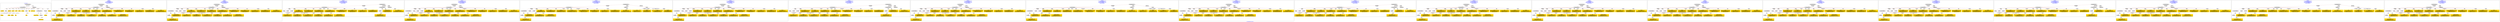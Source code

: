 digraph n0 {
fontcolor="blue"
remincross="true"
label="s19-s-indianapolis-artworks.xml"
subgraph cluster_0 {
label="1-correct model"
n2[style="filled",color="white",fillcolor="lightgray",label="CulturalHeritageObject1"];
n3[shape="plaintext",style="filled",fillcolor="gold",label="creationDate"];
n4[style="filled",color="white",fillcolor="lightgray",label="Person1"];
n5[shape="plaintext",style="filled",fillcolor="gold",label="galleryLabel"];
n6[shape="plaintext",style="filled",fillcolor="gold",label="dimensions"];
n7[shape="plaintext",style="filled",fillcolor="gold",label="materials"];
n8[shape="plaintext",style="filled",fillcolor="gold",label="creditLine"];
n9[shape="plaintext",style="filled",fillcolor="gold",label="provenance"];
n10[style="filled",color="white",fillcolor="lightgray",label="Concept1"];
n11[shape="plaintext",style="filled",fillcolor="gold",label="title"];
n12[shape="plaintext",style="filled",fillcolor="gold",label="accessionNumber"];
n13[style="filled",color="white",fillcolor="lightgray",label="CulturalHeritageObject2"];
n14[style="filled",color="white",fillcolor="lightgray",label="Document2"];
n15[shape="plaintext",style="filled",fillcolor="gold",label="relatedArtworksTitle"];
n16[style="filled",color="white",fillcolor="lightgray",label="Document1"];
n17[shape="plaintext",style="filled",fillcolor="gold",label="nationality"];
n18[shape="plaintext",style="filled",fillcolor="gold",label="birthDate"];
n19[shape="plaintext",style="filled",fillcolor="gold",label="deathDate"];
n20[shape="plaintext",style="filled",fillcolor="gold",label="artist"];
n21[style="filled",color="white",fillcolor="lightgray",label="EuropeanaAggregation1"];
n22[style="filled",color="white",fillcolor="lightgray",label="WebResource1"];
n23[shape="plaintext",style="filled",fillcolor="gold",label="imageURL"];
n24[shape="plaintext",style="filled",fillcolor="gold",label="values"];
n25[shape="plaintext",style="filled",fillcolor="gold",label="relatedArtworksURL"];
n26[shape="plaintext",style="filled",fillcolor="gold",label="sourceURL"];
}
subgraph cluster_1 {
label="candidate 0\nlink coherence:1.0\nnode coherence:1.0\nconfidence:0.5256763483581838\nmapping score:0.6065979984723359\ncost:23.99944\n-precision:0.92-recall:0.92"
n28[style="filled",color="white",fillcolor="lightgray",label="CulturalHeritageObject1"];
n29[style="filled",color="white",fillcolor="lightgray",label="CulturalHeritageObject2"];
n30[style="filled",color="white",fillcolor="lightgray",label="Person1"];
n31[style="filled",color="white",fillcolor="lightgray",label="Concept1"];
n32[style="filled",color="white",fillcolor="lightgray",label="Document1"];
n33[style="filled",color="white",fillcolor="lightgray",label="Document2"];
n34[style="filled",color="white",fillcolor="lightgray",label="EuropeanaAggregation1"];
n35[style="filled",color="white",fillcolor="lightgray",label="WebResource1"];
n36[shape="plaintext",style="filled",fillcolor="gold",label="creditLine\n[CulturalHeritageObject,provenance,0.649]\n[CulturalHeritageObject,title,0.145]\n[CulturalHeritageObject,description,0.113]\n[Person,nameOfThePerson,0.092]"];
n37[shape="plaintext",style="filled",fillcolor="gold",label="creationDate\n[Person,dateOfBirth,0.448]\n[CulturalHeritageObject,created,0.312]\n[Person,dateOfDeath,0.136]\n[Person,biographicalInformation,0.104]"];
n38[shape="plaintext",style="filled",fillcolor="gold",label="artist\n[Person,nameOfThePerson,0.496]\n[Document,classLink,0.272]\n[CulturalHeritageObject,provenance,0.124]\n[WebResource,classLink,0.109]"];
n39[shape="plaintext",style="filled",fillcolor="gold",label="deathDate\n[Person,dateOfDeath,0.399]\n[CulturalHeritageObject,created,0.313]\n[Person,dateOfBirth,0.227]\n[CulturalHeritageObject,title,0.061]"];
n40[shape="plaintext",style="filled",fillcolor="gold",label="imageURL\n[WebResource,classLink,0.877]\n[Document,classLink,0.108]\n[CulturalHeritageObject,description,0.009]\n[CulturalHeritageObject,accessionNumber,0.006]"];
n41[shape="plaintext",style="filled",fillcolor="gold",label="galleryLabel\n[Person,biographicalInformation,0.401]\n[CulturalHeritageObject,description,0.374]\n[CulturalHeritageObject,title,0.165]\n[CulturalHeritageObject,provenance,0.061]"];
n42[shape="plaintext",style="filled",fillcolor="gold",label="sourceURL\n[WebResource,classLink,0.588]\n[Document,classLink,0.315]\n[CulturalHeritageObject,provenance,0.069]\n[CulturalHeritageObject,accessionNumber,0.028]"];
n43[shape="plaintext",style="filled",fillcolor="gold",label="values\n[Concept,prefLabel,0.334]\n[CulturalHeritageObject,title,0.289]\n[CulturalHeritageObject,description,0.264]\n[Person,biographicalInformation,0.113]"];
n44[shape="plaintext",style="filled",fillcolor="gold",label="dimensions\n[CulturalHeritageObject,extent,0.61]\n[CulturalHeritageObject,accessionNumber,0.172]\n[CulturalHeritageObject,medium,0.113]\n[CulturalHeritageObject,description,0.105]"];
n45[shape="plaintext",style="filled",fillcolor="gold",label="nationality\n[Person,countryAssociatedWithThePerson,0.748]\n[Concept,prefLabel,0.107]\n[CulturalHeritageObject,provenance,0.082]\n[CulturalHeritageObject,title,0.063]"];
n46[shape="plaintext",style="filled",fillcolor="gold",label="accessionNumber\n[CulturalHeritageObject,accessionNumber,0.984]\n[CulturalHeritageObject,extent,0.015]\n[CulturalHeritageObject,provenance,0.0]\n[WebResource,classLink,0.0]"];
n47[shape="plaintext",style="filled",fillcolor="gold",label="relatedArtworksTitle\n[CulturalHeritageObject,title,0.371]\n[Document,classLink,0.258]\n[CulturalHeritageObject,description,0.214]\n[WebResource,classLink,0.158]"];
n48[shape="plaintext",style="filled",fillcolor="gold",label="relatedArtworksURL\n[WebResource,classLink,0.58]\n[Document,classLink,0.312]\n[CulturalHeritageObject,provenance,0.07]\n[CulturalHeritageObject,accessionNumber,0.037]"];
n49[shape="plaintext",style="filled",fillcolor="gold",label="materials\n[CulturalHeritageObject,medium,0.807]\n[CulturalHeritageObject,description,0.07]\n[Person,biographicalInformation,0.061]\n[Concept,prefLabel,0.061]"];
n50[shape="plaintext",style="filled",fillcolor="gold",label="title\n[CulturalHeritageObject,title,0.389]\n[Document,classLink,0.222]\n[CulturalHeritageObject,description,0.219]\n[WebResource,classLink,0.171]"];
n51[shape="plaintext",style="filled",fillcolor="gold",label="provenance\n[CulturalHeritageObject,provenance,0.483]\n[CulturalHeritageObject,title,0.183]\n[CulturalHeritageObject,description,0.178]\n[Person,biographicalInformation,0.156]"];
n52[shape="plaintext",style="filled",fillcolor="gold",label="birthDate\n[Person,dateOfBirth,0.476]\n[Person,dateOfDeath,0.255]\n[CulturalHeritageObject,created,0.225]\n[Person,biographicalInformation,0.045]"];
}
subgraph cluster_2 {
label="candidate 1\nlink coherence:1.0\nnode coherence:1.0\nconfidence:0.5188720116487999\nmapping score:0.6043298862358745\ncost:23.99944\n-precision:0.83-recall:0.83"
n54[style="filled",color="white",fillcolor="lightgray",label="CulturalHeritageObject1"];
n55[style="filled",color="white",fillcolor="lightgray",label="CulturalHeritageObject2"];
n56[style="filled",color="white",fillcolor="lightgray",label="Person1"];
n57[style="filled",color="white",fillcolor="lightgray",label="Concept1"];
n58[style="filled",color="white",fillcolor="lightgray",label="Document1"];
n59[style="filled",color="white",fillcolor="lightgray",label="Document2"];
n60[style="filled",color="white",fillcolor="lightgray",label="EuropeanaAggregation1"];
n61[style="filled",color="white",fillcolor="lightgray",label="WebResource1"];
n62[shape="plaintext",style="filled",fillcolor="gold",label="birthDate\n[Person,dateOfBirth,0.476]\n[Person,dateOfDeath,0.255]\n[CulturalHeritageObject,created,0.225]\n[Person,biographicalInformation,0.045]"];
n63[shape="plaintext",style="filled",fillcolor="gold",label="creditLine\n[CulturalHeritageObject,provenance,0.649]\n[CulturalHeritageObject,title,0.145]\n[CulturalHeritageObject,description,0.113]\n[Person,nameOfThePerson,0.092]"];
n64[shape="plaintext",style="filled",fillcolor="gold",label="artist\n[Person,nameOfThePerson,0.496]\n[Document,classLink,0.272]\n[CulturalHeritageObject,provenance,0.124]\n[WebResource,classLink,0.109]"];
n65[shape="plaintext",style="filled",fillcolor="gold",label="deathDate\n[Person,dateOfDeath,0.399]\n[CulturalHeritageObject,created,0.313]\n[Person,dateOfBirth,0.227]\n[CulturalHeritageObject,title,0.061]"];
n66[shape="plaintext",style="filled",fillcolor="gold",label="imageURL\n[WebResource,classLink,0.877]\n[Document,classLink,0.108]\n[CulturalHeritageObject,description,0.009]\n[CulturalHeritageObject,accessionNumber,0.006]"];
n67[shape="plaintext",style="filled",fillcolor="gold",label="galleryLabel\n[Person,biographicalInformation,0.401]\n[CulturalHeritageObject,description,0.374]\n[CulturalHeritageObject,title,0.165]\n[CulturalHeritageObject,provenance,0.061]"];
n68[shape="plaintext",style="filled",fillcolor="gold",label="sourceURL\n[WebResource,classLink,0.588]\n[Document,classLink,0.315]\n[CulturalHeritageObject,provenance,0.069]\n[CulturalHeritageObject,accessionNumber,0.028]"];
n69[shape="plaintext",style="filled",fillcolor="gold",label="values\n[Concept,prefLabel,0.334]\n[CulturalHeritageObject,title,0.289]\n[CulturalHeritageObject,description,0.264]\n[Person,biographicalInformation,0.113]"];
n70[shape="plaintext",style="filled",fillcolor="gold",label="dimensions\n[CulturalHeritageObject,extent,0.61]\n[CulturalHeritageObject,accessionNumber,0.172]\n[CulturalHeritageObject,medium,0.113]\n[CulturalHeritageObject,description,0.105]"];
n71[shape="plaintext",style="filled",fillcolor="gold",label="nationality\n[Person,countryAssociatedWithThePerson,0.748]\n[Concept,prefLabel,0.107]\n[CulturalHeritageObject,provenance,0.082]\n[CulturalHeritageObject,title,0.063]"];
n72[shape="plaintext",style="filled",fillcolor="gold",label="accessionNumber\n[CulturalHeritageObject,accessionNumber,0.984]\n[CulturalHeritageObject,extent,0.015]\n[CulturalHeritageObject,provenance,0.0]\n[WebResource,classLink,0.0]"];
n73[shape="plaintext",style="filled",fillcolor="gold",label="relatedArtworksTitle\n[CulturalHeritageObject,title,0.371]\n[Document,classLink,0.258]\n[CulturalHeritageObject,description,0.214]\n[WebResource,classLink,0.158]"];
n74[shape="plaintext",style="filled",fillcolor="gold",label="relatedArtworksURL\n[WebResource,classLink,0.58]\n[Document,classLink,0.312]\n[CulturalHeritageObject,provenance,0.07]\n[CulturalHeritageObject,accessionNumber,0.037]"];
n75[shape="plaintext",style="filled",fillcolor="gold",label="materials\n[CulturalHeritageObject,medium,0.807]\n[CulturalHeritageObject,description,0.07]\n[Person,biographicalInformation,0.061]\n[Concept,prefLabel,0.061]"];
n76[shape="plaintext",style="filled",fillcolor="gold",label="title\n[CulturalHeritageObject,title,0.389]\n[Document,classLink,0.222]\n[CulturalHeritageObject,description,0.219]\n[WebResource,classLink,0.171]"];
n77[shape="plaintext",style="filled",fillcolor="gold",label="provenance\n[CulturalHeritageObject,provenance,0.483]\n[CulturalHeritageObject,title,0.183]\n[CulturalHeritageObject,description,0.178]\n[Person,biographicalInformation,0.156]"];
n78[shape="plaintext",style="filled",fillcolor="gold",label="creationDate\n[Person,dateOfBirth,0.448]\n[CulturalHeritageObject,created,0.312]\n[Person,dateOfDeath,0.136]\n[Person,biographicalInformation,0.104]"];
}
subgraph cluster_3 {
label="candidate 10\nlink coherence:0.9583333333333334\nnode coherence:1.0\nconfidence:0.5188720116487999\nmapping score:0.6043298862358745\ncost:123.009462\n-precision:0.79-recall:0.79"
n80[style="filled",color="white",fillcolor="lightgray",label="CulturalHeritageObject1"];
n81[style="filled",color="white",fillcolor="lightgray",label="Person1"];
n82[style="filled",color="white",fillcolor="lightgray",label="Concept1"];
n83[style="filled",color="white",fillcolor="lightgray",label="Document1"];
n84[style="filled",color="white",fillcolor="lightgray",label="CulturalHeritageObject2"];
n85[style="filled",color="white",fillcolor="lightgray",label="Document2"];
n86[style="filled",color="white",fillcolor="lightgray",label="EuropeanaAggregation1"];
n87[style="filled",color="white",fillcolor="lightgray",label="WebResource1"];
n88[shape="plaintext",style="filled",fillcolor="gold",label="birthDate\n[Person,dateOfBirth,0.476]\n[Person,dateOfDeath,0.255]\n[CulturalHeritageObject,created,0.225]\n[Person,biographicalInformation,0.045]"];
n89[shape="plaintext",style="filled",fillcolor="gold",label="creditLine\n[CulturalHeritageObject,provenance,0.649]\n[CulturalHeritageObject,title,0.145]\n[CulturalHeritageObject,description,0.113]\n[Person,nameOfThePerson,0.092]"];
n90[shape="plaintext",style="filled",fillcolor="gold",label="artist\n[Person,nameOfThePerson,0.496]\n[Document,classLink,0.272]\n[CulturalHeritageObject,provenance,0.124]\n[WebResource,classLink,0.109]"];
n91[shape="plaintext",style="filled",fillcolor="gold",label="deathDate\n[Person,dateOfDeath,0.399]\n[CulturalHeritageObject,created,0.313]\n[Person,dateOfBirth,0.227]\n[CulturalHeritageObject,title,0.061]"];
n92[shape="plaintext",style="filled",fillcolor="gold",label="imageURL\n[WebResource,classLink,0.877]\n[Document,classLink,0.108]\n[CulturalHeritageObject,description,0.009]\n[CulturalHeritageObject,accessionNumber,0.006]"];
n93[shape="plaintext",style="filled",fillcolor="gold",label="galleryLabel\n[Person,biographicalInformation,0.401]\n[CulturalHeritageObject,description,0.374]\n[CulturalHeritageObject,title,0.165]\n[CulturalHeritageObject,provenance,0.061]"];
n94[shape="plaintext",style="filled",fillcolor="gold",label="sourceURL\n[WebResource,classLink,0.588]\n[Document,classLink,0.315]\n[CulturalHeritageObject,provenance,0.069]\n[CulturalHeritageObject,accessionNumber,0.028]"];
n95[shape="plaintext",style="filled",fillcolor="gold",label="values\n[Concept,prefLabel,0.334]\n[CulturalHeritageObject,title,0.289]\n[CulturalHeritageObject,description,0.264]\n[Person,biographicalInformation,0.113]"];
n96[shape="plaintext",style="filled",fillcolor="gold",label="dimensions\n[CulturalHeritageObject,extent,0.61]\n[CulturalHeritageObject,accessionNumber,0.172]\n[CulturalHeritageObject,medium,0.113]\n[CulturalHeritageObject,description,0.105]"];
n97[shape="plaintext",style="filled",fillcolor="gold",label="nationality\n[Person,countryAssociatedWithThePerson,0.748]\n[Concept,prefLabel,0.107]\n[CulturalHeritageObject,provenance,0.082]\n[CulturalHeritageObject,title,0.063]"];
n98[shape="plaintext",style="filled",fillcolor="gold",label="accessionNumber\n[CulturalHeritageObject,accessionNumber,0.984]\n[CulturalHeritageObject,extent,0.015]\n[CulturalHeritageObject,provenance,0.0]\n[WebResource,classLink,0.0]"];
n99[shape="plaintext",style="filled",fillcolor="gold",label="relatedArtworksTitle\n[CulturalHeritageObject,title,0.371]\n[Document,classLink,0.258]\n[CulturalHeritageObject,description,0.214]\n[WebResource,classLink,0.158]"];
n100[shape="plaintext",style="filled",fillcolor="gold",label="relatedArtworksURL\n[WebResource,classLink,0.58]\n[Document,classLink,0.312]\n[CulturalHeritageObject,provenance,0.07]\n[CulturalHeritageObject,accessionNumber,0.037]"];
n101[shape="plaintext",style="filled",fillcolor="gold",label="materials\n[CulturalHeritageObject,medium,0.807]\n[CulturalHeritageObject,description,0.07]\n[Person,biographicalInformation,0.061]\n[Concept,prefLabel,0.061]"];
n102[shape="plaintext",style="filled",fillcolor="gold",label="title\n[CulturalHeritageObject,title,0.389]\n[Document,classLink,0.222]\n[CulturalHeritageObject,description,0.219]\n[WebResource,classLink,0.171]"];
n103[shape="plaintext",style="filled",fillcolor="gold",label="provenance\n[CulturalHeritageObject,provenance,0.483]\n[CulturalHeritageObject,title,0.183]\n[CulturalHeritageObject,description,0.178]\n[Person,biographicalInformation,0.156]"];
n104[shape="plaintext",style="filled",fillcolor="gold",label="creationDate\n[Person,dateOfBirth,0.448]\n[CulturalHeritageObject,created,0.312]\n[Person,dateOfDeath,0.136]\n[Person,biographicalInformation,0.104]"];
}
subgraph cluster_4 {
label="candidate 11\nlink coherence:0.9583333333333334\nnode coherence:1.0\nconfidence:0.5188720116487999\nmapping score:0.6043298862358745\ncost:123.009592\n-precision:0.83-recall:0.83"
n106[style="filled",color="white",fillcolor="lightgray",label="CulturalHeritageObject1"];
n107[style="filled",color="white",fillcolor="lightgray",label="CulturalHeritageObject2"];
n108[style="filled",color="white",fillcolor="lightgray",label="Person1"];
n109[style="filled",color="white",fillcolor="lightgray",label="Concept1"];
n110[style="filled",color="white",fillcolor="lightgray",label="Document1"];
n111[style="filled",color="white",fillcolor="lightgray",label="Document2"];
n112[style="filled",color="white",fillcolor="lightgray",label="EuropeanaAggregation1"];
n113[style="filled",color="white",fillcolor="lightgray",label="WebResource1"];
n114[shape="plaintext",style="filled",fillcolor="gold",label="birthDate\n[Person,dateOfBirth,0.476]\n[Person,dateOfDeath,0.255]\n[CulturalHeritageObject,created,0.225]\n[Person,biographicalInformation,0.045]"];
n115[shape="plaintext",style="filled",fillcolor="gold",label="creditLine\n[CulturalHeritageObject,provenance,0.649]\n[CulturalHeritageObject,title,0.145]\n[CulturalHeritageObject,description,0.113]\n[Person,nameOfThePerson,0.092]"];
n116[shape="plaintext",style="filled",fillcolor="gold",label="artist\n[Person,nameOfThePerson,0.496]\n[Document,classLink,0.272]\n[CulturalHeritageObject,provenance,0.124]\n[WebResource,classLink,0.109]"];
n117[shape="plaintext",style="filled",fillcolor="gold",label="deathDate\n[Person,dateOfDeath,0.399]\n[CulturalHeritageObject,created,0.313]\n[Person,dateOfBirth,0.227]\n[CulturalHeritageObject,title,0.061]"];
n118[shape="plaintext",style="filled",fillcolor="gold",label="imageURL\n[WebResource,classLink,0.877]\n[Document,classLink,0.108]\n[CulturalHeritageObject,description,0.009]\n[CulturalHeritageObject,accessionNumber,0.006]"];
n119[shape="plaintext",style="filled",fillcolor="gold",label="galleryLabel\n[Person,biographicalInformation,0.401]\n[CulturalHeritageObject,description,0.374]\n[CulturalHeritageObject,title,0.165]\n[CulturalHeritageObject,provenance,0.061]"];
n120[shape="plaintext",style="filled",fillcolor="gold",label="sourceURL\n[WebResource,classLink,0.588]\n[Document,classLink,0.315]\n[CulturalHeritageObject,provenance,0.069]\n[CulturalHeritageObject,accessionNumber,0.028]"];
n121[shape="plaintext",style="filled",fillcolor="gold",label="values\n[Concept,prefLabel,0.334]\n[CulturalHeritageObject,title,0.289]\n[CulturalHeritageObject,description,0.264]\n[Person,biographicalInformation,0.113]"];
n122[shape="plaintext",style="filled",fillcolor="gold",label="dimensions\n[CulturalHeritageObject,extent,0.61]\n[CulturalHeritageObject,accessionNumber,0.172]\n[CulturalHeritageObject,medium,0.113]\n[CulturalHeritageObject,description,0.105]"];
n123[shape="plaintext",style="filled",fillcolor="gold",label="nationality\n[Person,countryAssociatedWithThePerson,0.748]\n[Concept,prefLabel,0.107]\n[CulturalHeritageObject,provenance,0.082]\n[CulturalHeritageObject,title,0.063]"];
n124[shape="plaintext",style="filled",fillcolor="gold",label="accessionNumber\n[CulturalHeritageObject,accessionNumber,0.984]\n[CulturalHeritageObject,extent,0.015]\n[CulturalHeritageObject,provenance,0.0]\n[WebResource,classLink,0.0]"];
n125[shape="plaintext",style="filled",fillcolor="gold",label="relatedArtworksTitle\n[CulturalHeritageObject,title,0.371]\n[Document,classLink,0.258]\n[CulturalHeritageObject,description,0.214]\n[WebResource,classLink,0.158]"];
n126[shape="plaintext",style="filled",fillcolor="gold",label="relatedArtworksURL\n[WebResource,classLink,0.58]\n[Document,classLink,0.312]\n[CulturalHeritageObject,provenance,0.07]\n[CulturalHeritageObject,accessionNumber,0.037]"];
n127[shape="plaintext",style="filled",fillcolor="gold",label="materials\n[CulturalHeritageObject,medium,0.807]\n[CulturalHeritageObject,description,0.07]\n[Person,biographicalInformation,0.061]\n[Concept,prefLabel,0.061]"];
n128[shape="plaintext",style="filled",fillcolor="gold",label="title\n[CulturalHeritageObject,title,0.389]\n[Document,classLink,0.222]\n[CulturalHeritageObject,description,0.219]\n[WebResource,classLink,0.171]"];
n129[shape="plaintext",style="filled",fillcolor="gold",label="provenance\n[CulturalHeritageObject,provenance,0.483]\n[CulturalHeritageObject,title,0.183]\n[CulturalHeritageObject,description,0.178]\n[Person,biographicalInformation,0.156]"];
n130[shape="plaintext",style="filled",fillcolor="gold",label="creationDate\n[Person,dateOfBirth,0.448]\n[CulturalHeritageObject,created,0.312]\n[Person,dateOfDeath,0.136]\n[Person,biographicalInformation,0.104]"];
}
subgraph cluster_5 {
label="candidate 12\nlink coherence:0.9583333333333334\nnode coherence:1.0\nconfidence:0.5188720116487999\nmapping score:0.6043298862358745\ncost:123.009632\n-precision:0.79-recall:0.79"
n132[style="filled",color="white",fillcolor="lightgray",label="CulturalHeritageObject1"];
n133[style="filled",color="white",fillcolor="lightgray",label="CulturalHeritageObject2"];
n134[style="filled",color="white",fillcolor="lightgray",label="Concept1"];
n135[style="filled",color="white",fillcolor="lightgray",label="Document1"];
n136[style="filled",color="white",fillcolor="lightgray",label="Document2"];
n137[style="filled",color="white",fillcolor="lightgray",label="EuropeanaAggregation1"];
n138[style="filled",color="white",fillcolor="lightgray",label="WebResource1"];
n139[style="filled",color="white",fillcolor="lightgray",label="Person1"];
n140[shape="plaintext",style="filled",fillcolor="gold",label="birthDate\n[Person,dateOfBirth,0.476]\n[Person,dateOfDeath,0.255]\n[CulturalHeritageObject,created,0.225]\n[Person,biographicalInformation,0.045]"];
n141[shape="plaintext",style="filled",fillcolor="gold",label="creditLine\n[CulturalHeritageObject,provenance,0.649]\n[CulturalHeritageObject,title,0.145]\n[CulturalHeritageObject,description,0.113]\n[Person,nameOfThePerson,0.092]"];
n142[shape="plaintext",style="filled",fillcolor="gold",label="artist\n[Person,nameOfThePerson,0.496]\n[Document,classLink,0.272]\n[CulturalHeritageObject,provenance,0.124]\n[WebResource,classLink,0.109]"];
n143[shape="plaintext",style="filled",fillcolor="gold",label="deathDate\n[Person,dateOfDeath,0.399]\n[CulturalHeritageObject,created,0.313]\n[Person,dateOfBirth,0.227]\n[CulturalHeritageObject,title,0.061]"];
n144[shape="plaintext",style="filled",fillcolor="gold",label="imageURL\n[WebResource,classLink,0.877]\n[Document,classLink,0.108]\n[CulturalHeritageObject,description,0.009]\n[CulturalHeritageObject,accessionNumber,0.006]"];
n145[shape="plaintext",style="filled",fillcolor="gold",label="galleryLabel\n[Person,biographicalInformation,0.401]\n[CulturalHeritageObject,description,0.374]\n[CulturalHeritageObject,title,0.165]\n[CulturalHeritageObject,provenance,0.061]"];
n146[shape="plaintext",style="filled",fillcolor="gold",label="sourceURL\n[WebResource,classLink,0.588]\n[Document,classLink,0.315]\n[CulturalHeritageObject,provenance,0.069]\n[CulturalHeritageObject,accessionNumber,0.028]"];
n147[shape="plaintext",style="filled",fillcolor="gold",label="values\n[Concept,prefLabel,0.334]\n[CulturalHeritageObject,title,0.289]\n[CulturalHeritageObject,description,0.264]\n[Person,biographicalInformation,0.113]"];
n148[shape="plaintext",style="filled",fillcolor="gold",label="dimensions\n[CulturalHeritageObject,extent,0.61]\n[CulturalHeritageObject,accessionNumber,0.172]\n[CulturalHeritageObject,medium,0.113]\n[CulturalHeritageObject,description,0.105]"];
n149[shape="plaintext",style="filled",fillcolor="gold",label="nationality\n[Person,countryAssociatedWithThePerson,0.748]\n[Concept,prefLabel,0.107]\n[CulturalHeritageObject,provenance,0.082]\n[CulturalHeritageObject,title,0.063]"];
n150[shape="plaintext",style="filled",fillcolor="gold",label="accessionNumber\n[CulturalHeritageObject,accessionNumber,0.984]\n[CulturalHeritageObject,extent,0.015]\n[CulturalHeritageObject,provenance,0.0]\n[WebResource,classLink,0.0]"];
n151[shape="plaintext",style="filled",fillcolor="gold",label="relatedArtworksTitle\n[CulturalHeritageObject,title,0.371]\n[Document,classLink,0.258]\n[CulturalHeritageObject,description,0.214]\n[WebResource,classLink,0.158]"];
n152[shape="plaintext",style="filled",fillcolor="gold",label="relatedArtworksURL\n[WebResource,classLink,0.58]\n[Document,classLink,0.312]\n[CulturalHeritageObject,provenance,0.07]\n[CulturalHeritageObject,accessionNumber,0.037]"];
n153[shape="plaintext",style="filled",fillcolor="gold",label="materials\n[CulturalHeritageObject,medium,0.807]\n[CulturalHeritageObject,description,0.07]\n[Person,biographicalInformation,0.061]\n[Concept,prefLabel,0.061]"];
n154[shape="plaintext",style="filled",fillcolor="gold",label="title\n[CulturalHeritageObject,title,0.389]\n[Document,classLink,0.222]\n[CulturalHeritageObject,description,0.219]\n[WebResource,classLink,0.171]"];
n155[shape="plaintext",style="filled",fillcolor="gold",label="provenance\n[CulturalHeritageObject,provenance,0.483]\n[CulturalHeritageObject,title,0.183]\n[CulturalHeritageObject,description,0.178]\n[Person,biographicalInformation,0.156]"];
n156[shape="plaintext",style="filled",fillcolor="gold",label="creationDate\n[Person,dateOfBirth,0.448]\n[CulturalHeritageObject,created,0.312]\n[Person,dateOfDeath,0.136]\n[Person,biographicalInformation,0.104]"];
}
subgraph cluster_6 {
label="candidate 13\nlink coherence:0.9583333333333334\nnode coherence:1.0\nconfidence:0.5155235960811442\nmapping score:0.6032137477133226\ncost:23.99942\n-precision:0.75-recall:0.75"
n158[style="filled",color="white",fillcolor="lightgray",label="CulturalHeritageObject1"];
n159[style="filled",color="white",fillcolor="lightgray",label="CulturalHeritageObject2"];
n160[style="filled",color="white",fillcolor="lightgray",label="Person1"];
n161[style="filled",color="white",fillcolor="lightgray",label="Concept1"];
n162[style="filled",color="white",fillcolor="lightgray",label="Document1"];
n163[style="filled",color="white",fillcolor="lightgray",label="Document2"];
n164[style="filled",color="white",fillcolor="lightgray",label="EuropeanaAggregation1"];
n165[style="filled",color="white",fillcolor="lightgray",label="WebResource1"];
n166[shape="plaintext",style="filled",fillcolor="gold",label="creditLine\n[CulturalHeritageObject,provenance,0.649]\n[CulturalHeritageObject,title,0.145]\n[CulturalHeritageObject,description,0.113]\n[Person,nameOfThePerson,0.092]"];
n167[shape="plaintext",style="filled",fillcolor="gold",label="deathDate\n[Person,dateOfDeath,0.399]\n[CulturalHeritageObject,created,0.313]\n[Person,dateOfBirth,0.227]\n[CulturalHeritageObject,title,0.061]"];
n168[shape="plaintext",style="filled",fillcolor="gold",label="artist\n[Person,nameOfThePerson,0.496]\n[Document,classLink,0.272]\n[CulturalHeritageObject,provenance,0.124]\n[WebResource,classLink,0.109]"];
n169[shape="plaintext",style="filled",fillcolor="gold",label="birthDate\n[Person,dateOfBirth,0.476]\n[Person,dateOfDeath,0.255]\n[CulturalHeritageObject,created,0.225]\n[Person,biographicalInformation,0.045]"];
n170[shape="plaintext",style="filled",fillcolor="gold",label="imageURL\n[WebResource,classLink,0.877]\n[Document,classLink,0.108]\n[CulturalHeritageObject,description,0.009]\n[CulturalHeritageObject,accessionNumber,0.006]"];
n171[shape="plaintext",style="filled",fillcolor="gold",label="galleryLabel\n[Person,biographicalInformation,0.401]\n[CulturalHeritageObject,description,0.374]\n[CulturalHeritageObject,title,0.165]\n[CulturalHeritageObject,provenance,0.061]"];
n172[shape="plaintext",style="filled",fillcolor="gold",label="sourceURL\n[WebResource,classLink,0.588]\n[Document,classLink,0.315]\n[CulturalHeritageObject,provenance,0.069]\n[CulturalHeritageObject,accessionNumber,0.028]"];
n173[shape="plaintext",style="filled",fillcolor="gold",label="values\n[Concept,prefLabel,0.334]\n[CulturalHeritageObject,title,0.289]\n[CulturalHeritageObject,description,0.264]\n[Person,biographicalInformation,0.113]"];
n174[shape="plaintext",style="filled",fillcolor="gold",label="dimensions\n[CulturalHeritageObject,extent,0.61]\n[CulturalHeritageObject,accessionNumber,0.172]\n[CulturalHeritageObject,medium,0.113]\n[CulturalHeritageObject,description,0.105]"];
n175[shape="plaintext",style="filled",fillcolor="gold",label="nationality\n[Person,countryAssociatedWithThePerson,0.748]\n[Concept,prefLabel,0.107]\n[CulturalHeritageObject,provenance,0.082]\n[CulturalHeritageObject,title,0.063]"];
n176[shape="plaintext",style="filled",fillcolor="gold",label="accessionNumber\n[CulturalHeritageObject,accessionNumber,0.984]\n[CulturalHeritageObject,extent,0.015]\n[CulturalHeritageObject,provenance,0.0]\n[WebResource,classLink,0.0]"];
n177[shape="plaintext",style="filled",fillcolor="gold",label="relatedArtworksTitle\n[CulturalHeritageObject,title,0.371]\n[Document,classLink,0.258]\n[CulturalHeritageObject,description,0.214]\n[WebResource,classLink,0.158]"];
n178[shape="plaintext",style="filled",fillcolor="gold",label="relatedArtworksURL\n[WebResource,classLink,0.58]\n[Document,classLink,0.312]\n[CulturalHeritageObject,provenance,0.07]\n[CulturalHeritageObject,accessionNumber,0.037]"];
n179[shape="plaintext",style="filled",fillcolor="gold",label="materials\n[CulturalHeritageObject,medium,0.807]\n[CulturalHeritageObject,description,0.07]\n[Person,biographicalInformation,0.061]\n[Concept,prefLabel,0.061]"];
n180[shape="plaintext",style="filled",fillcolor="gold",label="title\n[CulturalHeritageObject,title,0.389]\n[Document,classLink,0.222]\n[CulturalHeritageObject,description,0.219]\n[WebResource,classLink,0.171]"];
n181[shape="plaintext",style="filled",fillcolor="gold",label="provenance\n[CulturalHeritageObject,provenance,0.483]\n[CulturalHeritageObject,title,0.183]\n[CulturalHeritageObject,description,0.178]\n[Person,biographicalInformation,0.156]"];
n182[shape="plaintext",style="filled",fillcolor="gold",label="creationDate\n[Person,dateOfBirth,0.448]\n[CulturalHeritageObject,created,0.312]\n[Person,dateOfDeath,0.136]\n[Person,biographicalInformation,0.104]"];
}
subgraph cluster_7 {
label="candidate 14\nlink coherence:0.9583333333333334\nnode coherence:1.0\nconfidence:0.5155235960811442\nmapping score:0.6032137477133226\ncost:123.009462\n-precision:0.75-recall:0.75"
n184[style="filled",color="white",fillcolor="lightgray",label="CulturalHeritageObject1"];
n185[style="filled",color="white",fillcolor="lightgray",label="Person1"];
n186[style="filled",color="white",fillcolor="lightgray",label="Concept1"];
n187[style="filled",color="white",fillcolor="lightgray",label="Document1"];
n188[style="filled",color="white",fillcolor="lightgray",label="CulturalHeritageObject2"];
n189[style="filled",color="white",fillcolor="lightgray",label="Document2"];
n190[style="filled",color="white",fillcolor="lightgray",label="EuropeanaAggregation1"];
n191[style="filled",color="white",fillcolor="lightgray",label="WebResource1"];
n192[shape="plaintext",style="filled",fillcolor="gold",label="creditLine\n[CulturalHeritageObject,provenance,0.649]\n[CulturalHeritageObject,title,0.145]\n[CulturalHeritageObject,description,0.113]\n[Person,nameOfThePerson,0.092]"];
n193[shape="plaintext",style="filled",fillcolor="gold",label="deathDate\n[Person,dateOfDeath,0.399]\n[CulturalHeritageObject,created,0.313]\n[Person,dateOfBirth,0.227]\n[CulturalHeritageObject,title,0.061]"];
n194[shape="plaintext",style="filled",fillcolor="gold",label="artist\n[Person,nameOfThePerson,0.496]\n[Document,classLink,0.272]\n[CulturalHeritageObject,provenance,0.124]\n[WebResource,classLink,0.109]"];
n195[shape="plaintext",style="filled",fillcolor="gold",label="birthDate\n[Person,dateOfBirth,0.476]\n[Person,dateOfDeath,0.255]\n[CulturalHeritageObject,created,0.225]\n[Person,biographicalInformation,0.045]"];
n196[shape="plaintext",style="filled",fillcolor="gold",label="imageURL\n[WebResource,classLink,0.877]\n[Document,classLink,0.108]\n[CulturalHeritageObject,description,0.009]\n[CulturalHeritageObject,accessionNumber,0.006]"];
n197[shape="plaintext",style="filled",fillcolor="gold",label="galleryLabel\n[Person,biographicalInformation,0.401]\n[CulturalHeritageObject,description,0.374]\n[CulturalHeritageObject,title,0.165]\n[CulturalHeritageObject,provenance,0.061]"];
n198[shape="plaintext",style="filled",fillcolor="gold",label="sourceURL\n[WebResource,classLink,0.588]\n[Document,classLink,0.315]\n[CulturalHeritageObject,provenance,0.069]\n[CulturalHeritageObject,accessionNumber,0.028]"];
n199[shape="plaintext",style="filled",fillcolor="gold",label="values\n[Concept,prefLabel,0.334]\n[CulturalHeritageObject,title,0.289]\n[CulturalHeritageObject,description,0.264]\n[Person,biographicalInformation,0.113]"];
n200[shape="plaintext",style="filled",fillcolor="gold",label="dimensions\n[CulturalHeritageObject,extent,0.61]\n[CulturalHeritageObject,accessionNumber,0.172]\n[CulturalHeritageObject,medium,0.113]\n[CulturalHeritageObject,description,0.105]"];
n201[shape="plaintext",style="filled",fillcolor="gold",label="nationality\n[Person,countryAssociatedWithThePerson,0.748]\n[Concept,prefLabel,0.107]\n[CulturalHeritageObject,provenance,0.082]\n[CulturalHeritageObject,title,0.063]"];
n202[shape="plaintext",style="filled",fillcolor="gold",label="accessionNumber\n[CulturalHeritageObject,accessionNumber,0.984]\n[CulturalHeritageObject,extent,0.015]\n[CulturalHeritageObject,provenance,0.0]\n[WebResource,classLink,0.0]"];
n203[shape="plaintext",style="filled",fillcolor="gold",label="relatedArtworksTitle\n[CulturalHeritageObject,title,0.371]\n[Document,classLink,0.258]\n[CulturalHeritageObject,description,0.214]\n[WebResource,classLink,0.158]"];
n204[shape="plaintext",style="filled",fillcolor="gold",label="relatedArtworksURL\n[WebResource,classLink,0.58]\n[Document,classLink,0.312]\n[CulturalHeritageObject,provenance,0.07]\n[CulturalHeritageObject,accessionNumber,0.037]"];
n205[shape="plaintext",style="filled",fillcolor="gold",label="materials\n[CulturalHeritageObject,medium,0.807]\n[CulturalHeritageObject,description,0.07]\n[Person,biographicalInformation,0.061]\n[Concept,prefLabel,0.061]"];
n206[shape="plaintext",style="filled",fillcolor="gold",label="title\n[CulturalHeritageObject,title,0.389]\n[Document,classLink,0.222]\n[CulturalHeritageObject,description,0.219]\n[WebResource,classLink,0.171]"];
n207[shape="plaintext",style="filled",fillcolor="gold",label="provenance\n[CulturalHeritageObject,provenance,0.483]\n[CulturalHeritageObject,title,0.183]\n[CulturalHeritageObject,description,0.178]\n[Person,biographicalInformation,0.156]"];
n208[shape="plaintext",style="filled",fillcolor="gold",label="creationDate\n[Person,dateOfBirth,0.448]\n[CulturalHeritageObject,created,0.312]\n[Person,dateOfDeath,0.136]\n[Person,biographicalInformation,0.104]"];
}
subgraph cluster_8 {
label="candidate 15\nlink coherence:0.9583333333333334\nnode coherence:1.0\nconfidence:0.5155235960811442\nmapping score:0.6032137477133226\ncost:123.009592\n-precision:0.79-recall:0.79"
n210[style="filled",color="white",fillcolor="lightgray",label="CulturalHeritageObject1"];
n211[style="filled",color="white",fillcolor="lightgray",label="CulturalHeritageObject2"];
n212[style="filled",color="white",fillcolor="lightgray",label="Person1"];
n213[style="filled",color="white",fillcolor="lightgray",label="Concept1"];
n214[style="filled",color="white",fillcolor="lightgray",label="Document1"];
n215[style="filled",color="white",fillcolor="lightgray",label="Document2"];
n216[style="filled",color="white",fillcolor="lightgray",label="EuropeanaAggregation1"];
n217[style="filled",color="white",fillcolor="lightgray",label="WebResource1"];
n218[shape="plaintext",style="filled",fillcolor="gold",label="creditLine\n[CulturalHeritageObject,provenance,0.649]\n[CulturalHeritageObject,title,0.145]\n[CulturalHeritageObject,description,0.113]\n[Person,nameOfThePerson,0.092]"];
n219[shape="plaintext",style="filled",fillcolor="gold",label="deathDate\n[Person,dateOfDeath,0.399]\n[CulturalHeritageObject,created,0.313]\n[Person,dateOfBirth,0.227]\n[CulturalHeritageObject,title,0.061]"];
n220[shape="plaintext",style="filled",fillcolor="gold",label="artist\n[Person,nameOfThePerson,0.496]\n[Document,classLink,0.272]\n[CulturalHeritageObject,provenance,0.124]\n[WebResource,classLink,0.109]"];
n221[shape="plaintext",style="filled",fillcolor="gold",label="birthDate\n[Person,dateOfBirth,0.476]\n[Person,dateOfDeath,0.255]\n[CulturalHeritageObject,created,0.225]\n[Person,biographicalInformation,0.045]"];
n222[shape="plaintext",style="filled",fillcolor="gold",label="imageURL\n[WebResource,classLink,0.877]\n[Document,classLink,0.108]\n[CulturalHeritageObject,description,0.009]\n[CulturalHeritageObject,accessionNumber,0.006]"];
n223[shape="plaintext",style="filled",fillcolor="gold",label="galleryLabel\n[Person,biographicalInformation,0.401]\n[CulturalHeritageObject,description,0.374]\n[CulturalHeritageObject,title,0.165]\n[CulturalHeritageObject,provenance,0.061]"];
n224[shape="plaintext",style="filled",fillcolor="gold",label="sourceURL\n[WebResource,classLink,0.588]\n[Document,classLink,0.315]\n[CulturalHeritageObject,provenance,0.069]\n[CulturalHeritageObject,accessionNumber,0.028]"];
n225[shape="plaintext",style="filled",fillcolor="gold",label="values\n[Concept,prefLabel,0.334]\n[CulturalHeritageObject,title,0.289]\n[CulturalHeritageObject,description,0.264]\n[Person,biographicalInformation,0.113]"];
n226[shape="plaintext",style="filled",fillcolor="gold",label="dimensions\n[CulturalHeritageObject,extent,0.61]\n[CulturalHeritageObject,accessionNumber,0.172]\n[CulturalHeritageObject,medium,0.113]\n[CulturalHeritageObject,description,0.105]"];
n227[shape="plaintext",style="filled",fillcolor="gold",label="nationality\n[Person,countryAssociatedWithThePerson,0.748]\n[Concept,prefLabel,0.107]\n[CulturalHeritageObject,provenance,0.082]\n[CulturalHeritageObject,title,0.063]"];
n228[shape="plaintext",style="filled",fillcolor="gold",label="accessionNumber\n[CulturalHeritageObject,accessionNumber,0.984]\n[CulturalHeritageObject,extent,0.015]\n[CulturalHeritageObject,provenance,0.0]\n[WebResource,classLink,0.0]"];
n229[shape="plaintext",style="filled",fillcolor="gold",label="relatedArtworksTitle\n[CulturalHeritageObject,title,0.371]\n[Document,classLink,0.258]\n[CulturalHeritageObject,description,0.214]\n[WebResource,classLink,0.158]"];
n230[shape="plaintext",style="filled",fillcolor="gold",label="relatedArtworksURL\n[WebResource,classLink,0.58]\n[Document,classLink,0.312]\n[CulturalHeritageObject,provenance,0.07]\n[CulturalHeritageObject,accessionNumber,0.037]"];
n231[shape="plaintext",style="filled",fillcolor="gold",label="materials\n[CulturalHeritageObject,medium,0.807]\n[CulturalHeritageObject,description,0.07]\n[Person,biographicalInformation,0.061]\n[Concept,prefLabel,0.061]"];
n232[shape="plaintext",style="filled",fillcolor="gold",label="title\n[CulturalHeritageObject,title,0.389]\n[Document,classLink,0.222]\n[CulturalHeritageObject,description,0.219]\n[WebResource,classLink,0.171]"];
n233[shape="plaintext",style="filled",fillcolor="gold",label="provenance\n[CulturalHeritageObject,provenance,0.483]\n[CulturalHeritageObject,title,0.183]\n[CulturalHeritageObject,description,0.178]\n[Person,biographicalInformation,0.156]"];
n234[shape="plaintext",style="filled",fillcolor="gold",label="creationDate\n[Person,dateOfBirth,0.448]\n[CulturalHeritageObject,created,0.312]\n[Person,dateOfDeath,0.136]\n[Person,biographicalInformation,0.104]"];
}
subgraph cluster_9 {
label="candidate 16\nlink coherence:0.9583333333333334\nnode coherence:1.0\nconfidence:0.5155235960811442\nmapping score:0.6032137477133226\ncost:123.009632\n-precision:0.75-recall:0.75"
n236[style="filled",color="white",fillcolor="lightgray",label="CulturalHeritageObject1"];
n237[style="filled",color="white",fillcolor="lightgray",label="CulturalHeritageObject2"];
n238[style="filled",color="white",fillcolor="lightgray",label="Concept1"];
n239[style="filled",color="white",fillcolor="lightgray",label="Document1"];
n240[style="filled",color="white",fillcolor="lightgray",label="Document2"];
n241[style="filled",color="white",fillcolor="lightgray",label="EuropeanaAggregation1"];
n242[style="filled",color="white",fillcolor="lightgray",label="WebResource1"];
n243[style="filled",color="white",fillcolor="lightgray",label="Person1"];
n244[shape="plaintext",style="filled",fillcolor="gold",label="creditLine\n[CulturalHeritageObject,provenance,0.649]\n[CulturalHeritageObject,title,0.145]\n[CulturalHeritageObject,description,0.113]\n[Person,nameOfThePerson,0.092]"];
n245[shape="plaintext",style="filled",fillcolor="gold",label="deathDate\n[Person,dateOfDeath,0.399]\n[CulturalHeritageObject,created,0.313]\n[Person,dateOfBirth,0.227]\n[CulturalHeritageObject,title,0.061]"];
n246[shape="plaintext",style="filled",fillcolor="gold",label="artist\n[Person,nameOfThePerson,0.496]\n[Document,classLink,0.272]\n[CulturalHeritageObject,provenance,0.124]\n[WebResource,classLink,0.109]"];
n247[shape="plaintext",style="filled",fillcolor="gold",label="birthDate\n[Person,dateOfBirth,0.476]\n[Person,dateOfDeath,0.255]\n[CulturalHeritageObject,created,0.225]\n[Person,biographicalInformation,0.045]"];
n248[shape="plaintext",style="filled",fillcolor="gold",label="imageURL\n[WebResource,classLink,0.877]\n[Document,classLink,0.108]\n[CulturalHeritageObject,description,0.009]\n[CulturalHeritageObject,accessionNumber,0.006]"];
n249[shape="plaintext",style="filled",fillcolor="gold",label="galleryLabel\n[Person,biographicalInformation,0.401]\n[CulturalHeritageObject,description,0.374]\n[CulturalHeritageObject,title,0.165]\n[CulturalHeritageObject,provenance,0.061]"];
n250[shape="plaintext",style="filled",fillcolor="gold",label="sourceURL\n[WebResource,classLink,0.588]\n[Document,classLink,0.315]\n[CulturalHeritageObject,provenance,0.069]\n[CulturalHeritageObject,accessionNumber,0.028]"];
n251[shape="plaintext",style="filled",fillcolor="gold",label="values\n[Concept,prefLabel,0.334]\n[CulturalHeritageObject,title,0.289]\n[CulturalHeritageObject,description,0.264]\n[Person,biographicalInformation,0.113]"];
n252[shape="plaintext",style="filled",fillcolor="gold",label="dimensions\n[CulturalHeritageObject,extent,0.61]\n[CulturalHeritageObject,accessionNumber,0.172]\n[CulturalHeritageObject,medium,0.113]\n[CulturalHeritageObject,description,0.105]"];
n253[shape="plaintext",style="filled",fillcolor="gold",label="nationality\n[Person,countryAssociatedWithThePerson,0.748]\n[Concept,prefLabel,0.107]\n[CulturalHeritageObject,provenance,0.082]\n[CulturalHeritageObject,title,0.063]"];
n254[shape="plaintext",style="filled",fillcolor="gold",label="accessionNumber\n[CulturalHeritageObject,accessionNumber,0.984]\n[CulturalHeritageObject,extent,0.015]\n[CulturalHeritageObject,provenance,0.0]\n[WebResource,classLink,0.0]"];
n255[shape="plaintext",style="filled",fillcolor="gold",label="relatedArtworksTitle\n[CulturalHeritageObject,title,0.371]\n[Document,classLink,0.258]\n[CulturalHeritageObject,description,0.214]\n[WebResource,classLink,0.158]"];
n256[shape="plaintext",style="filled",fillcolor="gold",label="relatedArtworksURL\n[WebResource,classLink,0.58]\n[Document,classLink,0.312]\n[CulturalHeritageObject,provenance,0.07]\n[CulturalHeritageObject,accessionNumber,0.037]"];
n257[shape="plaintext",style="filled",fillcolor="gold",label="materials\n[CulturalHeritageObject,medium,0.807]\n[CulturalHeritageObject,description,0.07]\n[Person,biographicalInformation,0.061]\n[Concept,prefLabel,0.061]"];
n258[shape="plaintext",style="filled",fillcolor="gold",label="title\n[CulturalHeritageObject,title,0.389]\n[Document,classLink,0.222]\n[CulturalHeritageObject,description,0.219]\n[WebResource,classLink,0.171]"];
n259[shape="plaintext",style="filled",fillcolor="gold",label="provenance\n[CulturalHeritageObject,provenance,0.483]\n[CulturalHeritageObject,title,0.183]\n[CulturalHeritageObject,description,0.178]\n[Person,biographicalInformation,0.156]"];
n260[shape="plaintext",style="filled",fillcolor="gold",label="creationDate\n[Person,dateOfBirth,0.448]\n[CulturalHeritageObject,created,0.312]\n[Person,dateOfDeath,0.136]\n[Person,biographicalInformation,0.104]"];
}
subgraph cluster_10 {
label="candidate 17\nlink coherence:0.9583333333333334\nnode coherence:1.0\nconfidence:0.5102060523714707\nmapping score:0.6014412331434315\ncost:23.99942\n-precision:0.79-recall:0.79"
n262[style="filled",color="white",fillcolor="lightgray",label="CulturalHeritageObject1"];
n263[style="filled",color="white",fillcolor="lightgray",label="CulturalHeritageObject2"];
n264[style="filled",color="white",fillcolor="lightgray",label="Person1"];
n265[style="filled",color="white",fillcolor="lightgray",label="Concept1"];
n266[style="filled",color="white",fillcolor="lightgray",label="Document1"];
n267[style="filled",color="white",fillcolor="lightgray",label="Document2"];
n268[style="filled",color="white",fillcolor="lightgray",label="EuropeanaAggregation1"];
n269[style="filled",color="white",fillcolor="lightgray",label="WebResource1"];
n270[shape="plaintext",style="filled",fillcolor="gold",label="creditLine\n[CulturalHeritageObject,provenance,0.649]\n[CulturalHeritageObject,title,0.145]\n[CulturalHeritageObject,description,0.113]\n[Person,nameOfThePerson,0.092]"];
n271[shape="plaintext",style="filled",fillcolor="gold",label="deathDate\n[Person,dateOfDeath,0.399]\n[CulturalHeritageObject,created,0.313]\n[Person,dateOfBirth,0.227]\n[CulturalHeritageObject,title,0.061]"];
n272[shape="plaintext",style="filled",fillcolor="gold",label="artist\n[Person,nameOfThePerson,0.496]\n[Document,classLink,0.272]\n[CulturalHeritageObject,provenance,0.124]\n[WebResource,classLink,0.109]"];
n273[shape="plaintext",style="filled",fillcolor="gold",label="creationDate\n[Person,dateOfBirth,0.448]\n[CulturalHeritageObject,created,0.312]\n[Person,dateOfDeath,0.136]\n[Person,biographicalInformation,0.104]"];
n274[shape="plaintext",style="filled",fillcolor="gold",label="imageURL\n[WebResource,classLink,0.877]\n[Document,classLink,0.108]\n[CulturalHeritageObject,description,0.009]\n[CulturalHeritageObject,accessionNumber,0.006]"];
n275[shape="plaintext",style="filled",fillcolor="gold",label="galleryLabel\n[Person,biographicalInformation,0.401]\n[CulturalHeritageObject,description,0.374]\n[CulturalHeritageObject,title,0.165]\n[CulturalHeritageObject,provenance,0.061]"];
n276[shape="plaintext",style="filled",fillcolor="gold",label="sourceURL\n[WebResource,classLink,0.588]\n[Document,classLink,0.315]\n[CulturalHeritageObject,provenance,0.069]\n[CulturalHeritageObject,accessionNumber,0.028]"];
n277[shape="plaintext",style="filled",fillcolor="gold",label="values\n[Concept,prefLabel,0.334]\n[CulturalHeritageObject,title,0.289]\n[CulturalHeritageObject,description,0.264]\n[Person,biographicalInformation,0.113]"];
n278[shape="plaintext",style="filled",fillcolor="gold",label="dimensions\n[CulturalHeritageObject,extent,0.61]\n[CulturalHeritageObject,accessionNumber,0.172]\n[CulturalHeritageObject,medium,0.113]\n[CulturalHeritageObject,description,0.105]"];
n279[shape="plaintext",style="filled",fillcolor="gold",label="nationality\n[Person,countryAssociatedWithThePerson,0.748]\n[Concept,prefLabel,0.107]\n[CulturalHeritageObject,provenance,0.082]\n[CulturalHeritageObject,title,0.063]"];
n280[shape="plaintext",style="filled",fillcolor="gold",label="accessionNumber\n[CulturalHeritageObject,accessionNumber,0.984]\n[CulturalHeritageObject,extent,0.015]\n[CulturalHeritageObject,provenance,0.0]\n[WebResource,classLink,0.0]"];
n281[shape="plaintext",style="filled",fillcolor="gold",label="relatedArtworksTitle\n[CulturalHeritageObject,title,0.371]\n[Document,classLink,0.258]\n[CulturalHeritageObject,description,0.214]\n[WebResource,classLink,0.158]"];
n282[shape="plaintext",style="filled",fillcolor="gold",label="relatedArtworksURL\n[WebResource,classLink,0.58]\n[Document,classLink,0.312]\n[CulturalHeritageObject,provenance,0.07]\n[CulturalHeritageObject,accessionNumber,0.037]"];
n283[shape="plaintext",style="filled",fillcolor="gold",label="materials\n[CulturalHeritageObject,medium,0.807]\n[CulturalHeritageObject,description,0.07]\n[Person,biographicalInformation,0.061]\n[Concept,prefLabel,0.061]"];
n284[shape="plaintext",style="filled",fillcolor="gold",label="title\n[CulturalHeritageObject,title,0.389]\n[Document,classLink,0.222]\n[CulturalHeritageObject,description,0.219]\n[WebResource,classLink,0.171]"];
n285[shape="plaintext",style="filled",fillcolor="gold",label="provenance\n[CulturalHeritageObject,provenance,0.483]\n[CulturalHeritageObject,title,0.183]\n[CulturalHeritageObject,description,0.178]\n[Person,biographicalInformation,0.156]"];
n286[shape="plaintext",style="filled",fillcolor="gold",label="birthDate\n[Person,dateOfBirth,0.476]\n[Person,dateOfDeath,0.255]\n[CulturalHeritageObject,created,0.225]\n[Person,biographicalInformation,0.045]"];
}
subgraph cluster_11 {
label="candidate 18\nlink coherence:0.9583333333333334\nnode coherence:1.0\nconfidence:0.5102060523714707\nmapping score:0.6014412331434315\ncost:123.009462\n-precision:0.79-recall:0.79"
n288[style="filled",color="white",fillcolor="lightgray",label="CulturalHeritageObject1"];
n289[style="filled",color="white",fillcolor="lightgray",label="Person1"];
n290[style="filled",color="white",fillcolor="lightgray",label="Concept1"];
n291[style="filled",color="white",fillcolor="lightgray",label="Document1"];
n292[style="filled",color="white",fillcolor="lightgray",label="CulturalHeritageObject2"];
n293[style="filled",color="white",fillcolor="lightgray",label="Document2"];
n294[style="filled",color="white",fillcolor="lightgray",label="EuropeanaAggregation1"];
n295[style="filled",color="white",fillcolor="lightgray",label="WebResource1"];
n296[shape="plaintext",style="filled",fillcolor="gold",label="creditLine\n[CulturalHeritageObject,provenance,0.649]\n[CulturalHeritageObject,title,0.145]\n[CulturalHeritageObject,description,0.113]\n[Person,nameOfThePerson,0.092]"];
n297[shape="plaintext",style="filled",fillcolor="gold",label="deathDate\n[Person,dateOfDeath,0.399]\n[CulturalHeritageObject,created,0.313]\n[Person,dateOfBirth,0.227]\n[CulturalHeritageObject,title,0.061]"];
n298[shape="plaintext",style="filled",fillcolor="gold",label="artist\n[Person,nameOfThePerson,0.496]\n[Document,classLink,0.272]\n[CulturalHeritageObject,provenance,0.124]\n[WebResource,classLink,0.109]"];
n299[shape="plaintext",style="filled",fillcolor="gold",label="creationDate\n[Person,dateOfBirth,0.448]\n[CulturalHeritageObject,created,0.312]\n[Person,dateOfDeath,0.136]\n[Person,biographicalInformation,0.104]"];
n300[shape="plaintext",style="filled",fillcolor="gold",label="imageURL\n[WebResource,classLink,0.877]\n[Document,classLink,0.108]\n[CulturalHeritageObject,description,0.009]\n[CulturalHeritageObject,accessionNumber,0.006]"];
n301[shape="plaintext",style="filled",fillcolor="gold",label="galleryLabel\n[Person,biographicalInformation,0.401]\n[CulturalHeritageObject,description,0.374]\n[CulturalHeritageObject,title,0.165]\n[CulturalHeritageObject,provenance,0.061]"];
n302[shape="plaintext",style="filled",fillcolor="gold",label="sourceURL\n[WebResource,classLink,0.588]\n[Document,classLink,0.315]\n[CulturalHeritageObject,provenance,0.069]\n[CulturalHeritageObject,accessionNumber,0.028]"];
n303[shape="plaintext",style="filled",fillcolor="gold",label="values\n[Concept,prefLabel,0.334]\n[CulturalHeritageObject,title,0.289]\n[CulturalHeritageObject,description,0.264]\n[Person,biographicalInformation,0.113]"];
n304[shape="plaintext",style="filled",fillcolor="gold",label="dimensions\n[CulturalHeritageObject,extent,0.61]\n[CulturalHeritageObject,accessionNumber,0.172]\n[CulturalHeritageObject,medium,0.113]\n[CulturalHeritageObject,description,0.105]"];
n305[shape="plaintext",style="filled",fillcolor="gold",label="nationality\n[Person,countryAssociatedWithThePerson,0.748]\n[Concept,prefLabel,0.107]\n[CulturalHeritageObject,provenance,0.082]\n[CulturalHeritageObject,title,0.063]"];
n306[shape="plaintext",style="filled",fillcolor="gold",label="accessionNumber\n[CulturalHeritageObject,accessionNumber,0.984]\n[CulturalHeritageObject,extent,0.015]\n[CulturalHeritageObject,provenance,0.0]\n[WebResource,classLink,0.0]"];
n307[shape="plaintext",style="filled",fillcolor="gold",label="relatedArtworksTitle\n[CulturalHeritageObject,title,0.371]\n[Document,classLink,0.258]\n[CulturalHeritageObject,description,0.214]\n[WebResource,classLink,0.158]"];
n308[shape="plaintext",style="filled",fillcolor="gold",label="relatedArtworksURL\n[WebResource,classLink,0.58]\n[Document,classLink,0.312]\n[CulturalHeritageObject,provenance,0.07]\n[CulturalHeritageObject,accessionNumber,0.037]"];
n309[shape="plaintext",style="filled",fillcolor="gold",label="materials\n[CulturalHeritageObject,medium,0.807]\n[CulturalHeritageObject,description,0.07]\n[Person,biographicalInformation,0.061]\n[Concept,prefLabel,0.061]"];
n310[shape="plaintext",style="filled",fillcolor="gold",label="title\n[CulturalHeritageObject,title,0.389]\n[Document,classLink,0.222]\n[CulturalHeritageObject,description,0.219]\n[WebResource,classLink,0.171]"];
n311[shape="plaintext",style="filled",fillcolor="gold",label="provenance\n[CulturalHeritageObject,provenance,0.483]\n[CulturalHeritageObject,title,0.183]\n[CulturalHeritageObject,description,0.178]\n[Person,biographicalInformation,0.156]"];
n312[shape="plaintext",style="filled",fillcolor="gold",label="birthDate\n[Person,dateOfBirth,0.476]\n[Person,dateOfDeath,0.255]\n[CulturalHeritageObject,created,0.225]\n[Person,biographicalInformation,0.045]"];
}
subgraph cluster_12 {
label="candidate 19\nlink coherence:0.9583333333333334\nnode coherence:1.0\nconfidence:0.5102060523714707\nmapping score:0.6014412331434315\ncost:123.009592\n-precision:0.83-recall:0.83"
n314[style="filled",color="white",fillcolor="lightgray",label="CulturalHeritageObject1"];
n315[style="filled",color="white",fillcolor="lightgray",label="CulturalHeritageObject2"];
n316[style="filled",color="white",fillcolor="lightgray",label="Person1"];
n317[style="filled",color="white",fillcolor="lightgray",label="Concept1"];
n318[style="filled",color="white",fillcolor="lightgray",label="Document1"];
n319[style="filled",color="white",fillcolor="lightgray",label="Document2"];
n320[style="filled",color="white",fillcolor="lightgray",label="EuropeanaAggregation1"];
n321[style="filled",color="white",fillcolor="lightgray",label="WebResource1"];
n322[shape="plaintext",style="filled",fillcolor="gold",label="creditLine\n[CulturalHeritageObject,provenance,0.649]\n[CulturalHeritageObject,title,0.145]\n[CulturalHeritageObject,description,0.113]\n[Person,nameOfThePerson,0.092]"];
n323[shape="plaintext",style="filled",fillcolor="gold",label="deathDate\n[Person,dateOfDeath,0.399]\n[CulturalHeritageObject,created,0.313]\n[Person,dateOfBirth,0.227]\n[CulturalHeritageObject,title,0.061]"];
n324[shape="plaintext",style="filled",fillcolor="gold",label="artist\n[Person,nameOfThePerson,0.496]\n[Document,classLink,0.272]\n[CulturalHeritageObject,provenance,0.124]\n[WebResource,classLink,0.109]"];
n325[shape="plaintext",style="filled",fillcolor="gold",label="creationDate\n[Person,dateOfBirth,0.448]\n[CulturalHeritageObject,created,0.312]\n[Person,dateOfDeath,0.136]\n[Person,biographicalInformation,0.104]"];
n326[shape="plaintext",style="filled",fillcolor="gold",label="imageURL\n[WebResource,classLink,0.877]\n[Document,classLink,0.108]\n[CulturalHeritageObject,description,0.009]\n[CulturalHeritageObject,accessionNumber,0.006]"];
n327[shape="plaintext",style="filled",fillcolor="gold",label="galleryLabel\n[Person,biographicalInformation,0.401]\n[CulturalHeritageObject,description,0.374]\n[CulturalHeritageObject,title,0.165]\n[CulturalHeritageObject,provenance,0.061]"];
n328[shape="plaintext",style="filled",fillcolor="gold",label="sourceURL\n[WebResource,classLink,0.588]\n[Document,classLink,0.315]\n[CulturalHeritageObject,provenance,0.069]\n[CulturalHeritageObject,accessionNumber,0.028]"];
n329[shape="plaintext",style="filled",fillcolor="gold",label="values\n[Concept,prefLabel,0.334]\n[CulturalHeritageObject,title,0.289]\n[CulturalHeritageObject,description,0.264]\n[Person,biographicalInformation,0.113]"];
n330[shape="plaintext",style="filled",fillcolor="gold",label="dimensions\n[CulturalHeritageObject,extent,0.61]\n[CulturalHeritageObject,accessionNumber,0.172]\n[CulturalHeritageObject,medium,0.113]\n[CulturalHeritageObject,description,0.105]"];
n331[shape="plaintext",style="filled",fillcolor="gold",label="nationality\n[Person,countryAssociatedWithThePerson,0.748]\n[Concept,prefLabel,0.107]\n[CulturalHeritageObject,provenance,0.082]\n[CulturalHeritageObject,title,0.063]"];
n332[shape="plaintext",style="filled",fillcolor="gold",label="accessionNumber\n[CulturalHeritageObject,accessionNumber,0.984]\n[CulturalHeritageObject,extent,0.015]\n[CulturalHeritageObject,provenance,0.0]\n[WebResource,classLink,0.0]"];
n333[shape="plaintext",style="filled",fillcolor="gold",label="relatedArtworksTitle\n[CulturalHeritageObject,title,0.371]\n[Document,classLink,0.258]\n[CulturalHeritageObject,description,0.214]\n[WebResource,classLink,0.158]"];
n334[shape="plaintext",style="filled",fillcolor="gold",label="relatedArtworksURL\n[WebResource,classLink,0.58]\n[Document,classLink,0.312]\n[CulturalHeritageObject,provenance,0.07]\n[CulturalHeritageObject,accessionNumber,0.037]"];
n335[shape="plaintext",style="filled",fillcolor="gold",label="materials\n[CulturalHeritageObject,medium,0.807]\n[CulturalHeritageObject,description,0.07]\n[Person,biographicalInformation,0.061]\n[Concept,prefLabel,0.061]"];
n336[shape="plaintext",style="filled",fillcolor="gold",label="title\n[CulturalHeritageObject,title,0.389]\n[Document,classLink,0.222]\n[CulturalHeritageObject,description,0.219]\n[WebResource,classLink,0.171]"];
n337[shape="plaintext",style="filled",fillcolor="gold",label="provenance\n[CulturalHeritageObject,provenance,0.483]\n[CulturalHeritageObject,title,0.183]\n[CulturalHeritageObject,description,0.178]\n[Person,biographicalInformation,0.156]"];
n338[shape="plaintext",style="filled",fillcolor="gold",label="birthDate\n[Person,dateOfBirth,0.476]\n[Person,dateOfDeath,0.255]\n[CulturalHeritageObject,created,0.225]\n[Person,biographicalInformation,0.045]"];
}
subgraph cluster_13 {
label="candidate 2\nlink coherence:1.0\nnode coherence:1.0\nconfidence:0.5155235960811442\nmapping score:0.6032137477133226\ncost:23.99944\n-precision:0.79-recall:0.79"
n340[style="filled",color="white",fillcolor="lightgray",label="CulturalHeritageObject1"];
n341[style="filled",color="white",fillcolor="lightgray",label="CulturalHeritageObject2"];
n342[style="filled",color="white",fillcolor="lightgray",label="Person1"];
n343[style="filled",color="white",fillcolor="lightgray",label="Concept1"];
n344[style="filled",color="white",fillcolor="lightgray",label="Document1"];
n345[style="filled",color="white",fillcolor="lightgray",label="Document2"];
n346[style="filled",color="white",fillcolor="lightgray",label="EuropeanaAggregation1"];
n347[style="filled",color="white",fillcolor="lightgray",label="WebResource1"];
n348[shape="plaintext",style="filled",fillcolor="gold",label="creditLine\n[CulturalHeritageObject,provenance,0.649]\n[CulturalHeritageObject,title,0.145]\n[CulturalHeritageObject,description,0.113]\n[Person,nameOfThePerson,0.092]"];
n349[shape="plaintext",style="filled",fillcolor="gold",label="deathDate\n[Person,dateOfDeath,0.399]\n[CulturalHeritageObject,created,0.313]\n[Person,dateOfBirth,0.227]\n[CulturalHeritageObject,title,0.061]"];
n350[shape="plaintext",style="filled",fillcolor="gold",label="artist\n[Person,nameOfThePerson,0.496]\n[Document,classLink,0.272]\n[CulturalHeritageObject,provenance,0.124]\n[WebResource,classLink,0.109]"];
n351[shape="plaintext",style="filled",fillcolor="gold",label="birthDate\n[Person,dateOfBirth,0.476]\n[Person,dateOfDeath,0.255]\n[CulturalHeritageObject,created,0.225]\n[Person,biographicalInformation,0.045]"];
n352[shape="plaintext",style="filled",fillcolor="gold",label="imageURL\n[WebResource,classLink,0.877]\n[Document,classLink,0.108]\n[CulturalHeritageObject,description,0.009]\n[CulturalHeritageObject,accessionNumber,0.006]"];
n353[shape="plaintext",style="filled",fillcolor="gold",label="galleryLabel\n[Person,biographicalInformation,0.401]\n[CulturalHeritageObject,description,0.374]\n[CulturalHeritageObject,title,0.165]\n[CulturalHeritageObject,provenance,0.061]"];
n354[shape="plaintext",style="filled",fillcolor="gold",label="sourceURL\n[WebResource,classLink,0.588]\n[Document,classLink,0.315]\n[CulturalHeritageObject,provenance,0.069]\n[CulturalHeritageObject,accessionNumber,0.028]"];
n355[shape="plaintext",style="filled",fillcolor="gold",label="values\n[Concept,prefLabel,0.334]\n[CulturalHeritageObject,title,0.289]\n[CulturalHeritageObject,description,0.264]\n[Person,biographicalInformation,0.113]"];
n356[shape="plaintext",style="filled",fillcolor="gold",label="dimensions\n[CulturalHeritageObject,extent,0.61]\n[CulturalHeritageObject,accessionNumber,0.172]\n[CulturalHeritageObject,medium,0.113]\n[CulturalHeritageObject,description,0.105]"];
n357[shape="plaintext",style="filled",fillcolor="gold",label="nationality\n[Person,countryAssociatedWithThePerson,0.748]\n[Concept,prefLabel,0.107]\n[CulturalHeritageObject,provenance,0.082]\n[CulturalHeritageObject,title,0.063]"];
n358[shape="plaintext",style="filled",fillcolor="gold",label="accessionNumber\n[CulturalHeritageObject,accessionNumber,0.984]\n[CulturalHeritageObject,extent,0.015]\n[CulturalHeritageObject,provenance,0.0]\n[WebResource,classLink,0.0]"];
n359[shape="plaintext",style="filled",fillcolor="gold",label="relatedArtworksTitle\n[CulturalHeritageObject,title,0.371]\n[Document,classLink,0.258]\n[CulturalHeritageObject,description,0.214]\n[WebResource,classLink,0.158]"];
n360[shape="plaintext",style="filled",fillcolor="gold",label="relatedArtworksURL\n[WebResource,classLink,0.58]\n[Document,classLink,0.312]\n[CulturalHeritageObject,provenance,0.07]\n[CulturalHeritageObject,accessionNumber,0.037]"];
n361[shape="plaintext",style="filled",fillcolor="gold",label="materials\n[CulturalHeritageObject,medium,0.807]\n[CulturalHeritageObject,description,0.07]\n[Person,biographicalInformation,0.061]\n[Concept,prefLabel,0.061]"];
n362[shape="plaintext",style="filled",fillcolor="gold",label="title\n[CulturalHeritageObject,title,0.389]\n[Document,classLink,0.222]\n[CulturalHeritageObject,description,0.219]\n[WebResource,classLink,0.171]"];
n363[shape="plaintext",style="filled",fillcolor="gold",label="provenance\n[CulturalHeritageObject,provenance,0.483]\n[CulturalHeritageObject,title,0.183]\n[CulturalHeritageObject,description,0.178]\n[Person,biographicalInformation,0.156]"];
n364[shape="plaintext",style="filled",fillcolor="gold",label="creationDate\n[Person,dateOfBirth,0.448]\n[CulturalHeritageObject,created,0.312]\n[Person,dateOfDeath,0.136]\n[Person,biographicalInformation,0.104]"];
}
subgraph cluster_14 {
label="candidate 3\nlink coherence:1.0\nnode coherence:1.0\nconfidence:0.5102060523714707\nmapping score:0.6014412331434315\ncost:23.99944\n-precision:0.83-recall:0.83"
n366[style="filled",color="white",fillcolor="lightgray",label="CulturalHeritageObject1"];
n367[style="filled",color="white",fillcolor="lightgray",label="CulturalHeritageObject2"];
n368[style="filled",color="white",fillcolor="lightgray",label="Person1"];
n369[style="filled",color="white",fillcolor="lightgray",label="Concept1"];
n370[style="filled",color="white",fillcolor="lightgray",label="Document1"];
n371[style="filled",color="white",fillcolor="lightgray",label="Document2"];
n372[style="filled",color="white",fillcolor="lightgray",label="EuropeanaAggregation1"];
n373[style="filled",color="white",fillcolor="lightgray",label="WebResource1"];
n374[shape="plaintext",style="filled",fillcolor="gold",label="creditLine\n[CulturalHeritageObject,provenance,0.649]\n[CulturalHeritageObject,title,0.145]\n[CulturalHeritageObject,description,0.113]\n[Person,nameOfThePerson,0.092]"];
n375[shape="plaintext",style="filled",fillcolor="gold",label="deathDate\n[Person,dateOfDeath,0.399]\n[CulturalHeritageObject,created,0.313]\n[Person,dateOfBirth,0.227]\n[CulturalHeritageObject,title,0.061]"];
n376[shape="plaintext",style="filled",fillcolor="gold",label="artist\n[Person,nameOfThePerson,0.496]\n[Document,classLink,0.272]\n[CulturalHeritageObject,provenance,0.124]\n[WebResource,classLink,0.109]"];
n377[shape="plaintext",style="filled",fillcolor="gold",label="creationDate\n[Person,dateOfBirth,0.448]\n[CulturalHeritageObject,created,0.312]\n[Person,dateOfDeath,0.136]\n[Person,biographicalInformation,0.104]"];
n378[shape="plaintext",style="filled",fillcolor="gold",label="imageURL\n[WebResource,classLink,0.877]\n[Document,classLink,0.108]\n[CulturalHeritageObject,description,0.009]\n[CulturalHeritageObject,accessionNumber,0.006]"];
n379[shape="plaintext",style="filled",fillcolor="gold",label="galleryLabel\n[Person,biographicalInformation,0.401]\n[CulturalHeritageObject,description,0.374]\n[CulturalHeritageObject,title,0.165]\n[CulturalHeritageObject,provenance,0.061]"];
n380[shape="plaintext",style="filled",fillcolor="gold",label="sourceURL\n[WebResource,classLink,0.588]\n[Document,classLink,0.315]\n[CulturalHeritageObject,provenance,0.069]\n[CulturalHeritageObject,accessionNumber,0.028]"];
n381[shape="plaintext",style="filled",fillcolor="gold",label="values\n[Concept,prefLabel,0.334]\n[CulturalHeritageObject,title,0.289]\n[CulturalHeritageObject,description,0.264]\n[Person,biographicalInformation,0.113]"];
n382[shape="plaintext",style="filled",fillcolor="gold",label="dimensions\n[CulturalHeritageObject,extent,0.61]\n[CulturalHeritageObject,accessionNumber,0.172]\n[CulturalHeritageObject,medium,0.113]\n[CulturalHeritageObject,description,0.105]"];
n383[shape="plaintext",style="filled",fillcolor="gold",label="nationality\n[Person,countryAssociatedWithThePerson,0.748]\n[Concept,prefLabel,0.107]\n[CulturalHeritageObject,provenance,0.082]\n[CulturalHeritageObject,title,0.063]"];
n384[shape="plaintext",style="filled",fillcolor="gold",label="accessionNumber\n[CulturalHeritageObject,accessionNumber,0.984]\n[CulturalHeritageObject,extent,0.015]\n[CulturalHeritageObject,provenance,0.0]\n[WebResource,classLink,0.0]"];
n385[shape="plaintext",style="filled",fillcolor="gold",label="relatedArtworksTitle\n[CulturalHeritageObject,title,0.371]\n[Document,classLink,0.258]\n[CulturalHeritageObject,description,0.214]\n[WebResource,classLink,0.158]"];
n386[shape="plaintext",style="filled",fillcolor="gold",label="relatedArtworksURL\n[WebResource,classLink,0.58]\n[Document,classLink,0.312]\n[CulturalHeritageObject,provenance,0.07]\n[CulturalHeritageObject,accessionNumber,0.037]"];
n387[shape="plaintext",style="filled",fillcolor="gold",label="materials\n[CulturalHeritageObject,medium,0.807]\n[CulturalHeritageObject,description,0.07]\n[Person,biographicalInformation,0.061]\n[Concept,prefLabel,0.061]"];
n388[shape="plaintext",style="filled",fillcolor="gold",label="title\n[CulturalHeritageObject,title,0.389]\n[Document,classLink,0.222]\n[CulturalHeritageObject,description,0.219]\n[WebResource,classLink,0.171]"];
n389[shape="plaintext",style="filled",fillcolor="gold",label="provenance\n[CulturalHeritageObject,provenance,0.483]\n[CulturalHeritageObject,title,0.183]\n[CulturalHeritageObject,description,0.178]\n[Person,biographicalInformation,0.156]"];
n390[shape="plaintext",style="filled",fillcolor="gold",label="birthDate\n[Person,dateOfBirth,0.476]\n[Person,dateOfDeath,0.255]\n[CulturalHeritageObject,created,0.225]\n[Person,biographicalInformation,0.045]"];
}
subgraph cluster_15 {
label="candidate 4\nlink coherence:1.0\nnode coherence:1.0\nconfidence:0.5041617972785302\nmapping score:0.5994264814457846\ncost:23.99944\n-precision:0.79-recall:0.79"
n392[style="filled",color="white",fillcolor="lightgray",label="CulturalHeritageObject1"];
n393[style="filled",color="white",fillcolor="lightgray",label="CulturalHeritageObject2"];
n394[style="filled",color="white",fillcolor="lightgray",label="Person1"];
n395[style="filled",color="white",fillcolor="lightgray",label="Concept1"];
n396[style="filled",color="white",fillcolor="lightgray",label="Document1"];
n397[style="filled",color="white",fillcolor="lightgray",label="Document2"];
n398[style="filled",color="white",fillcolor="lightgray",label="EuropeanaAggregation1"];
n399[style="filled",color="white",fillcolor="lightgray",label="WebResource1"];
n400[shape="plaintext",style="filled",fillcolor="gold",label="creditLine\n[CulturalHeritageObject,provenance,0.649]\n[CulturalHeritageObject,title,0.145]\n[CulturalHeritageObject,description,0.113]\n[Person,nameOfThePerson,0.092]"];
n401[shape="plaintext",style="filled",fillcolor="gold",label="creationDate\n[Person,dateOfBirth,0.448]\n[CulturalHeritageObject,created,0.312]\n[Person,dateOfDeath,0.136]\n[Person,biographicalInformation,0.104]"];
n402[shape="plaintext",style="filled",fillcolor="gold",label="artist\n[Person,nameOfThePerson,0.496]\n[Document,classLink,0.272]\n[CulturalHeritageObject,provenance,0.124]\n[WebResource,classLink,0.109]"];
n403[shape="plaintext",style="filled",fillcolor="gold",label="deathDate\n[Person,dateOfDeath,0.399]\n[CulturalHeritageObject,created,0.313]\n[Person,dateOfBirth,0.227]\n[CulturalHeritageObject,title,0.061]"];
n404[shape="plaintext",style="filled",fillcolor="gold",label="imageURL\n[WebResource,classLink,0.877]\n[Document,classLink,0.108]\n[CulturalHeritageObject,description,0.009]\n[CulturalHeritageObject,accessionNumber,0.006]"];
n405[shape="plaintext",style="filled",fillcolor="gold",label="relatedArtworksTitle\n[CulturalHeritageObject,title,0.371]\n[Document,classLink,0.258]\n[CulturalHeritageObject,description,0.214]\n[WebResource,classLink,0.158]"];
n406[shape="plaintext",style="filled",fillcolor="gold",label="sourceURL\n[WebResource,classLink,0.588]\n[Document,classLink,0.315]\n[CulturalHeritageObject,provenance,0.069]\n[CulturalHeritageObject,accessionNumber,0.028]"];
n407[shape="plaintext",style="filled",fillcolor="gold",label="values\n[Concept,prefLabel,0.334]\n[CulturalHeritageObject,title,0.289]\n[CulturalHeritageObject,description,0.264]\n[Person,biographicalInformation,0.113]"];
n408[shape="plaintext",style="filled",fillcolor="gold",label="dimensions\n[CulturalHeritageObject,extent,0.61]\n[CulturalHeritageObject,accessionNumber,0.172]\n[CulturalHeritageObject,medium,0.113]\n[CulturalHeritageObject,description,0.105]"];
n409[shape="plaintext",style="filled",fillcolor="gold",label="nationality\n[Person,countryAssociatedWithThePerson,0.748]\n[Concept,prefLabel,0.107]\n[CulturalHeritageObject,provenance,0.082]\n[CulturalHeritageObject,title,0.063]"];
n410[shape="plaintext",style="filled",fillcolor="gold",label="accessionNumber\n[CulturalHeritageObject,accessionNumber,0.984]\n[CulturalHeritageObject,extent,0.015]\n[CulturalHeritageObject,provenance,0.0]\n[WebResource,classLink,0.0]"];
n411[shape="plaintext",style="filled",fillcolor="gold",label="title\n[CulturalHeritageObject,title,0.389]\n[Document,classLink,0.222]\n[CulturalHeritageObject,description,0.219]\n[WebResource,classLink,0.171]"];
n412[shape="plaintext",style="filled",fillcolor="gold",label="relatedArtworksURL\n[WebResource,classLink,0.58]\n[Document,classLink,0.312]\n[CulturalHeritageObject,provenance,0.07]\n[CulturalHeritageObject,accessionNumber,0.037]"];
n413[shape="plaintext",style="filled",fillcolor="gold",label="materials\n[CulturalHeritageObject,medium,0.807]\n[CulturalHeritageObject,description,0.07]\n[Person,biographicalInformation,0.061]\n[Concept,prefLabel,0.061]"];
n414[shape="plaintext",style="filled",fillcolor="gold",label="galleryLabel\n[Person,biographicalInformation,0.401]\n[CulturalHeritageObject,description,0.374]\n[CulturalHeritageObject,title,0.165]\n[CulturalHeritageObject,provenance,0.061]"];
n415[shape="plaintext",style="filled",fillcolor="gold",label="provenance\n[CulturalHeritageObject,provenance,0.483]\n[CulturalHeritageObject,title,0.183]\n[CulturalHeritageObject,description,0.178]\n[Person,biographicalInformation,0.156]"];
n416[shape="plaintext",style="filled",fillcolor="gold",label="birthDate\n[Person,dateOfBirth,0.476]\n[Person,dateOfDeath,0.255]\n[CulturalHeritageObject,created,0.225]\n[Person,biographicalInformation,0.045]"];
}
subgraph cluster_16 {
label="candidate 5\nlink coherence:0.9583333333333334\nnode coherence:1.0\nconfidence:0.5256763483581838\nmapping score:0.6065979984723359\ncost:23.99942\n-precision:0.88-recall:0.88"
n418[style="filled",color="white",fillcolor="lightgray",label="CulturalHeritageObject1"];
n419[style="filled",color="white",fillcolor="lightgray",label="CulturalHeritageObject2"];
n420[style="filled",color="white",fillcolor="lightgray",label="Person1"];
n421[style="filled",color="white",fillcolor="lightgray",label="Concept1"];
n422[style="filled",color="white",fillcolor="lightgray",label="Document1"];
n423[style="filled",color="white",fillcolor="lightgray",label="Document2"];
n424[style="filled",color="white",fillcolor="lightgray",label="EuropeanaAggregation1"];
n425[style="filled",color="white",fillcolor="lightgray",label="WebResource1"];
n426[shape="plaintext",style="filled",fillcolor="gold",label="creditLine\n[CulturalHeritageObject,provenance,0.649]\n[CulturalHeritageObject,title,0.145]\n[CulturalHeritageObject,description,0.113]\n[Person,nameOfThePerson,0.092]"];
n427[shape="plaintext",style="filled",fillcolor="gold",label="creationDate\n[Person,dateOfBirth,0.448]\n[CulturalHeritageObject,created,0.312]\n[Person,dateOfDeath,0.136]\n[Person,biographicalInformation,0.104]"];
n428[shape="plaintext",style="filled",fillcolor="gold",label="artist\n[Person,nameOfThePerson,0.496]\n[Document,classLink,0.272]\n[CulturalHeritageObject,provenance,0.124]\n[WebResource,classLink,0.109]"];
n429[shape="plaintext",style="filled",fillcolor="gold",label="deathDate\n[Person,dateOfDeath,0.399]\n[CulturalHeritageObject,created,0.313]\n[Person,dateOfBirth,0.227]\n[CulturalHeritageObject,title,0.061]"];
n430[shape="plaintext",style="filled",fillcolor="gold",label="imageURL\n[WebResource,classLink,0.877]\n[Document,classLink,0.108]\n[CulturalHeritageObject,description,0.009]\n[CulturalHeritageObject,accessionNumber,0.006]"];
n431[shape="plaintext",style="filled",fillcolor="gold",label="galleryLabel\n[Person,biographicalInformation,0.401]\n[CulturalHeritageObject,description,0.374]\n[CulturalHeritageObject,title,0.165]\n[CulturalHeritageObject,provenance,0.061]"];
n432[shape="plaintext",style="filled",fillcolor="gold",label="sourceURL\n[WebResource,classLink,0.588]\n[Document,classLink,0.315]\n[CulturalHeritageObject,provenance,0.069]\n[CulturalHeritageObject,accessionNumber,0.028]"];
n433[shape="plaintext",style="filled",fillcolor="gold",label="values\n[Concept,prefLabel,0.334]\n[CulturalHeritageObject,title,0.289]\n[CulturalHeritageObject,description,0.264]\n[Person,biographicalInformation,0.113]"];
n434[shape="plaintext",style="filled",fillcolor="gold",label="dimensions\n[CulturalHeritageObject,extent,0.61]\n[CulturalHeritageObject,accessionNumber,0.172]\n[CulturalHeritageObject,medium,0.113]\n[CulturalHeritageObject,description,0.105]"];
n435[shape="plaintext",style="filled",fillcolor="gold",label="nationality\n[Person,countryAssociatedWithThePerson,0.748]\n[Concept,prefLabel,0.107]\n[CulturalHeritageObject,provenance,0.082]\n[CulturalHeritageObject,title,0.063]"];
n436[shape="plaintext",style="filled",fillcolor="gold",label="accessionNumber\n[CulturalHeritageObject,accessionNumber,0.984]\n[CulturalHeritageObject,extent,0.015]\n[CulturalHeritageObject,provenance,0.0]\n[WebResource,classLink,0.0]"];
n437[shape="plaintext",style="filled",fillcolor="gold",label="relatedArtworksTitle\n[CulturalHeritageObject,title,0.371]\n[Document,classLink,0.258]\n[CulturalHeritageObject,description,0.214]\n[WebResource,classLink,0.158]"];
n438[shape="plaintext",style="filled",fillcolor="gold",label="relatedArtworksURL\n[WebResource,classLink,0.58]\n[Document,classLink,0.312]\n[CulturalHeritageObject,provenance,0.07]\n[CulturalHeritageObject,accessionNumber,0.037]"];
n439[shape="plaintext",style="filled",fillcolor="gold",label="materials\n[CulturalHeritageObject,medium,0.807]\n[CulturalHeritageObject,description,0.07]\n[Person,biographicalInformation,0.061]\n[Concept,prefLabel,0.061]"];
n440[shape="plaintext",style="filled",fillcolor="gold",label="title\n[CulturalHeritageObject,title,0.389]\n[Document,classLink,0.222]\n[CulturalHeritageObject,description,0.219]\n[WebResource,classLink,0.171]"];
n441[shape="plaintext",style="filled",fillcolor="gold",label="provenance\n[CulturalHeritageObject,provenance,0.483]\n[CulturalHeritageObject,title,0.183]\n[CulturalHeritageObject,description,0.178]\n[Person,biographicalInformation,0.156]"];
n442[shape="plaintext",style="filled",fillcolor="gold",label="birthDate\n[Person,dateOfBirth,0.476]\n[Person,dateOfDeath,0.255]\n[CulturalHeritageObject,created,0.225]\n[Person,biographicalInformation,0.045]"];
}
subgraph cluster_17 {
label="candidate 6\nlink coherence:0.9583333333333334\nnode coherence:1.0\nconfidence:0.5256763483581838\nmapping score:0.6065979984723359\ncost:123.009462\n-precision:0.88-recall:0.88"
n444[style="filled",color="white",fillcolor="lightgray",label="CulturalHeritageObject1"];
n445[style="filled",color="white",fillcolor="lightgray",label="Person1"];
n446[style="filled",color="white",fillcolor="lightgray",label="Concept1"];
n447[style="filled",color="white",fillcolor="lightgray",label="Document1"];
n448[style="filled",color="white",fillcolor="lightgray",label="CulturalHeritageObject2"];
n449[style="filled",color="white",fillcolor="lightgray",label="Document2"];
n450[style="filled",color="white",fillcolor="lightgray",label="EuropeanaAggregation1"];
n451[style="filled",color="white",fillcolor="lightgray",label="WebResource1"];
n452[shape="plaintext",style="filled",fillcolor="gold",label="creditLine\n[CulturalHeritageObject,provenance,0.649]\n[CulturalHeritageObject,title,0.145]\n[CulturalHeritageObject,description,0.113]\n[Person,nameOfThePerson,0.092]"];
n453[shape="plaintext",style="filled",fillcolor="gold",label="creationDate\n[Person,dateOfBirth,0.448]\n[CulturalHeritageObject,created,0.312]\n[Person,dateOfDeath,0.136]\n[Person,biographicalInformation,0.104]"];
n454[shape="plaintext",style="filled",fillcolor="gold",label="artist\n[Person,nameOfThePerson,0.496]\n[Document,classLink,0.272]\n[CulturalHeritageObject,provenance,0.124]\n[WebResource,classLink,0.109]"];
n455[shape="plaintext",style="filled",fillcolor="gold",label="deathDate\n[Person,dateOfDeath,0.399]\n[CulturalHeritageObject,created,0.313]\n[Person,dateOfBirth,0.227]\n[CulturalHeritageObject,title,0.061]"];
n456[shape="plaintext",style="filled",fillcolor="gold",label="imageURL\n[WebResource,classLink,0.877]\n[Document,classLink,0.108]\n[CulturalHeritageObject,description,0.009]\n[CulturalHeritageObject,accessionNumber,0.006]"];
n457[shape="plaintext",style="filled",fillcolor="gold",label="galleryLabel\n[Person,biographicalInformation,0.401]\n[CulturalHeritageObject,description,0.374]\n[CulturalHeritageObject,title,0.165]\n[CulturalHeritageObject,provenance,0.061]"];
n458[shape="plaintext",style="filled",fillcolor="gold",label="sourceURL\n[WebResource,classLink,0.588]\n[Document,classLink,0.315]\n[CulturalHeritageObject,provenance,0.069]\n[CulturalHeritageObject,accessionNumber,0.028]"];
n459[shape="plaintext",style="filled",fillcolor="gold",label="values\n[Concept,prefLabel,0.334]\n[CulturalHeritageObject,title,0.289]\n[CulturalHeritageObject,description,0.264]\n[Person,biographicalInformation,0.113]"];
n460[shape="plaintext",style="filled",fillcolor="gold",label="dimensions\n[CulturalHeritageObject,extent,0.61]\n[CulturalHeritageObject,accessionNumber,0.172]\n[CulturalHeritageObject,medium,0.113]\n[CulturalHeritageObject,description,0.105]"];
n461[shape="plaintext",style="filled",fillcolor="gold",label="nationality\n[Person,countryAssociatedWithThePerson,0.748]\n[Concept,prefLabel,0.107]\n[CulturalHeritageObject,provenance,0.082]\n[CulturalHeritageObject,title,0.063]"];
n462[shape="plaintext",style="filled",fillcolor="gold",label="accessionNumber\n[CulturalHeritageObject,accessionNumber,0.984]\n[CulturalHeritageObject,extent,0.015]\n[CulturalHeritageObject,provenance,0.0]\n[WebResource,classLink,0.0]"];
n463[shape="plaintext",style="filled",fillcolor="gold",label="relatedArtworksTitle\n[CulturalHeritageObject,title,0.371]\n[Document,classLink,0.258]\n[CulturalHeritageObject,description,0.214]\n[WebResource,classLink,0.158]"];
n464[shape="plaintext",style="filled",fillcolor="gold",label="relatedArtworksURL\n[WebResource,classLink,0.58]\n[Document,classLink,0.312]\n[CulturalHeritageObject,provenance,0.07]\n[CulturalHeritageObject,accessionNumber,0.037]"];
n465[shape="plaintext",style="filled",fillcolor="gold",label="materials\n[CulturalHeritageObject,medium,0.807]\n[CulturalHeritageObject,description,0.07]\n[Person,biographicalInformation,0.061]\n[Concept,prefLabel,0.061]"];
n466[shape="plaintext",style="filled",fillcolor="gold",label="title\n[CulturalHeritageObject,title,0.389]\n[Document,classLink,0.222]\n[CulturalHeritageObject,description,0.219]\n[WebResource,classLink,0.171]"];
n467[shape="plaintext",style="filled",fillcolor="gold",label="provenance\n[CulturalHeritageObject,provenance,0.483]\n[CulturalHeritageObject,title,0.183]\n[CulturalHeritageObject,description,0.178]\n[Person,biographicalInformation,0.156]"];
n468[shape="plaintext",style="filled",fillcolor="gold",label="birthDate\n[Person,dateOfBirth,0.476]\n[Person,dateOfDeath,0.255]\n[CulturalHeritageObject,created,0.225]\n[Person,biographicalInformation,0.045]"];
}
subgraph cluster_18 {
label="candidate 7\nlink coherence:0.9583333333333334\nnode coherence:1.0\nconfidence:0.5256763483581838\nmapping score:0.6065979984723359\ncost:123.009592\n-precision:0.92-recall:0.92"
n470[style="filled",color="white",fillcolor="lightgray",label="CulturalHeritageObject1"];
n471[style="filled",color="white",fillcolor="lightgray",label="CulturalHeritageObject2"];
n472[style="filled",color="white",fillcolor="lightgray",label="Person1"];
n473[style="filled",color="white",fillcolor="lightgray",label="Concept1"];
n474[style="filled",color="white",fillcolor="lightgray",label="Document1"];
n475[style="filled",color="white",fillcolor="lightgray",label="Document2"];
n476[style="filled",color="white",fillcolor="lightgray",label="EuropeanaAggregation1"];
n477[style="filled",color="white",fillcolor="lightgray",label="WebResource1"];
n478[shape="plaintext",style="filled",fillcolor="gold",label="creditLine\n[CulturalHeritageObject,provenance,0.649]\n[CulturalHeritageObject,title,0.145]\n[CulturalHeritageObject,description,0.113]\n[Person,nameOfThePerson,0.092]"];
n479[shape="plaintext",style="filled",fillcolor="gold",label="creationDate\n[Person,dateOfBirth,0.448]\n[CulturalHeritageObject,created,0.312]\n[Person,dateOfDeath,0.136]\n[Person,biographicalInformation,0.104]"];
n480[shape="plaintext",style="filled",fillcolor="gold",label="artist\n[Person,nameOfThePerson,0.496]\n[Document,classLink,0.272]\n[CulturalHeritageObject,provenance,0.124]\n[WebResource,classLink,0.109]"];
n481[shape="plaintext",style="filled",fillcolor="gold",label="deathDate\n[Person,dateOfDeath,0.399]\n[CulturalHeritageObject,created,0.313]\n[Person,dateOfBirth,0.227]\n[CulturalHeritageObject,title,0.061]"];
n482[shape="plaintext",style="filled",fillcolor="gold",label="imageURL\n[WebResource,classLink,0.877]\n[Document,classLink,0.108]\n[CulturalHeritageObject,description,0.009]\n[CulturalHeritageObject,accessionNumber,0.006]"];
n483[shape="plaintext",style="filled",fillcolor="gold",label="galleryLabel\n[Person,biographicalInformation,0.401]\n[CulturalHeritageObject,description,0.374]\n[CulturalHeritageObject,title,0.165]\n[CulturalHeritageObject,provenance,0.061]"];
n484[shape="plaintext",style="filled",fillcolor="gold",label="sourceURL\n[WebResource,classLink,0.588]\n[Document,classLink,0.315]\n[CulturalHeritageObject,provenance,0.069]\n[CulturalHeritageObject,accessionNumber,0.028]"];
n485[shape="plaintext",style="filled",fillcolor="gold",label="values\n[Concept,prefLabel,0.334]\n[CulturalHeritageObject,title,0.289]\n[CulturalHeritageObject,description,0.264]\n[Person,biographicalInformation,0.113]"];
n486[shape="plaintext",style="filled",fillcolor="gold",label="dimensions\n[CulturalHeritageObject,extent,0.61]\n[CulturalHeritageObject,accessionNumber,0.172]\n[CulturalHeritageObject,medium,0.113]\n[CulturalHeritageObject,description,0.105]"];
n487[shape="plaintext",style="filled",fillcolor="gold",label="nationality\n[Person,countryAssociatedWithThePerson,0.748]\n[Concept,prefLabel,0.107]\n[CulturalHeritageObject,provenance,0.082]\n[CulturalHeritageObject,title,0.063]"];
n488[shape="plaintext",style="filled",fillcolor="gold",label="accessionNumber\n[CulturalHeritageObject,accessionNumber,0.984]\n[CulturalHeritageObject,extent,0.015]\n[CulturalHeritageObject,provenance,0.0]\n[WebResource,classLink,0.0]"];
n489[shape="plaintext",style="filled",fillcolor="gold",label="relatedArtworksTitle\n[CulturalHeritageObject,title,0.371]\n[Document,classLink,0.258]\n[CulturalHeritageObject,description,0.214]\n[WebResource,classLink,0.158]"];
n490[shape="plaintext",style="filled",fillcolor="gold",label="relatedArtworksURL\n[WebResource,classLink,0.58]\n[Document,classLink,0.312]\n[CulturalHeritageObject,provenance,0.07]\n[CulturalHeritageObject,accessionNumber,0.037]"];
n491[shape="plaintext",style="filled",fillcolor="gold",label="materials\n[CulturalHeritageObject,medium,0.807]\n[CulturalHeritageObject,description,0.07]\n[Person,biographicalInformation,0.061]\n[Concept,prefLabel,0.061]"];
n492[shape="plaintext",style="filled",fillcolor="gold",label="title\n[CulturalHeritageObject,title,0.389]\n[Document,classLink,0.222]\n[CulturalHeritageObject,description,0.219]\n[WebResource,classLink,0.171]"];
n493[shape="plaintext",style="filled",fillcolor="gold",label="provenance\n[CulturalHeritageObject,provenance,0.483]\n[CulturalHeritageObject,title,0.183]\n[CulturalHeritageObject,description,0.178]\n[Person,biographicalInformation,0.156]"];
n494[shape="plaintext",style="filled",fillcolor="gold",label="birthDate\n[Person,dateOfBirth,0.476]\n[Person,dateOfDeath,0.255]\n[CulturalHeritageObject,created,0.225]\n[Person,biographicalInformation,0.045]"];
}
subgraph cluster_19 {
label="candidate 8\nlink coherence:0.9583333333333334\nnode coherence:1.0\nconfidence:0.5256763483581838\nmapping score:0.6065979984723359\ncost:123.009632\n-precision:0.88-recall:0.88"
n496[style="filled",color="white",fillcolor="lightgray",label="CulturalHeritageObject1"];
n497[style="filled",color="white",fillcolor="lightgray",label="CulturalHeritageObject2"];
n498[style="filled",color="white",fillcolor="lightgray",label="Concept1"];
n499[style="filled",color="white",fillcolor="lightgray",label="Document1"];
n500[style="filled",color="white",fillcolor="lightgray",label="Document2"];
n501[style="filled",color="white",fillcolor="lightgray",label="EuropeanaAggregation1"];
n502[style="filled",color="white",fillcolor="lightgray",label="WebResource1"];
n503[style="filled",color="white",fillcolor="lightgray",label="Person1"];
n504[shape="plaintext",style="filled",fillcolor="gold",label="creditLine\n[CulturalHeritageObject,provenance,0.649]\n[CulturalHeritageObject,title,0.145]\n[CulturalHeritageObject,description,0.113]\n[Person,nameOfThePerson,0.092]"];
n505[shape="plaintext",style="filled",fillcolor="gold",label="creationDate\n[Person,dateOfBirth,0.448]\n[CulturalHeritageObject,created,0.312]\n[Person,dateOfDeath,0.136]\n[Person,biographicalInformation,0.104]"];
n506[shape="plaintext",style="filled",fillcolor="gold",label="artist\n[Person,nameOfThePerson,0.496]\n[Document,classLink,0.272]\n[CulturalHeritageObject,provenance,0.124]\n[WebResource,classLink,0.109]"];
n507[shape="plaintext",style="filled",fillcolor="gold",label="deathDate\n[Person,dateOfDeath,0.399]\n[CulturalHeritageObject,created,0.313]\n[Person,dateOfBirth,0.227]\n[CulturalHeritageObject,title,0.061]"];
n508[shape="plaintext",style="filled",fillcolor="gold",label="imageURL\n[WebResource,classLink,0.877]\n[Document,classLink,0.108]\n[CulturalHeritageObject,description,0.009]\n[CulturalHeritageObject,accessionNumber,0.006]"];
n509[shape="plaintext",style="filled",fillcolor="gold",label="galleryLabel\n[Person,biographicalInformation,0.401]\n[CulturalHeritageObject,description,0.374]\n[CulturalHeritageObject,title,0.165]\n[CulturalHeritageObject,provenance,0.061]"];
n510[shape="plaintext",style="filled",fillcolor="gold",label="sourceURL\n[WebResource,classLink,0.588]\n[Document,classLink,0.315]\n[CulturalHeritageObject,provenance,0.069]\n[CulturalHeritageObject,accessionNumber,0.028]"];
n511[shape="plaintext",style="filled",fillcolor="gold",label="values\n[Concept,prefLabel,0.334]\n[CulturalHeritageObject,title,0.289]\n[CulturalHeritageObject,description,0.264]\n[Person,biographicalInformation,0.113]"];
n512[shape="plaintext",style="filled",fillcolor="gold",label="dimensions\n[CulturalHeritageObject,extent,0.61]\n[CulturalHeritageObject,accessionNumber,0.172]\n[CulturalHeritageObject,medium,0.113]\n[CulturalHeritageObject,description,0.105]"];
n513[shape="plaintext",style="filled",fillcolor="gold",label="nationality\n[Person,countryAssociatedWithThePerson,0.748]\n[Concept,prefLabel,0.107]\n[CulturalHeritageObject,provenance,0.082]\n[CulturalHeritageObject,title,0.063]"];
n514[shape="plaintext",style="filled",fillcolor="gold",label="accessionNumber\n[CulturalHeritageObject,accessionNumber,0.984]\n[CulturalHeritageObject,extent,0.015]\n[CulturalHeritageObject,provenance,0.0]\n[WebResource,classLink,0.0]"];
n515[shape="plaintext",style="filled",fillcolor="gold",label="relatedArtworksTitle\n[CulturalHeritageObject,title,0.371]\n[Document,classLink,0.258]\n[CulturalHeritageObject,description,0.214]\n[WebResource,classLink,0.158]"];
n516[shape="plaintext",style="filled",fillcolor="gold",label="relatedArtworksURL\n[WebResource,classLink,0.58]\n[Document,classLink,0.312]\n[CulturalHeritageObject,provenance,0.07]\n[CulturalHeritageObject,accessionNumber,0.037]"];
n517[shape="plaintext",style="filled",fillcolor="gold",label="materials\n[CulturalHeritageObject,medium,0.807]\n[CulturalHeritageObject,description,0.07]\n[Person,biographicalInformation,0.061]\n[Concept,prefLabel,0.061]"];
n518[shape="plaintext",style="filled",fillcolor="gold",label="title\n[CulturalHeritageObject,title,0.389]\n[Document,classLink,0.222]\n[CulturalHeritageObject,description,0.219]\n[WebResource,classLink,0.171]"];
n519[shape="plaintext",style="filled",fillcolor="gold",label="provenance\n[CulturalHeritageObject,provenance,0.483]\n[CulturalHeritageObject,title,0.183]\n[CulturalHeritageObject,description,0.178]\n[Person,biographicalInformation,0.156]"];
n520[shape="plaintext",style="filled",fillcolor="gold",label="birthDate\n[Person,dateOfBirth,0.476]\n[Person,dateOfDeath,0.255]\n[CulturalHeritageObject,created,0.225]\n[Person,biographicalInformation,0.045]"];
}
subgraph cluster_20 {
label="candidate 9\nlink coherence:0.9583333333333334\nnode coherence:1.0\nconfidence:0.5188720116487999\nmapping score:0.6043298862358745\ncost:23.99942\n-precision:0.79-recall:0.79"
n522[style="filled",color="white",fillcolor="lightgray",label="CulturalHeritageObject1"];
n523[style="filled",color="white",fillcolor="lightgray",label="CulturalHeritageObject2"];
n524[style="filled",color="white",fillcolor="lightgray",label="Person1"];
n525[style="filled",color="white",fillcolor="lightgray",label="Concept1"];
n526[style="filled",color="white",fillcolor="lightgray",label="Document1"];
n527[style="filled",color="white",fillcolor="lightgray",label="Document2"];
n528[style="filled",color="white",fillcolor="lightgray",label="EuropeanaAggregation1"];
n529[style="filled",color="white",fillcolor="lightgray",label="WebResource1"];
n530[shape="plaintext",style="filled",fillcolor="gold",label="birthDate\n[Person,dateOfBirth,0.476]\n[Person,dateOfDeath,0.255]\n[CulturalHeritageObject,created,0.225]\n[Person,biographicalInformation,0.045]"];
n531[shape="plaintext",style="filled",fillcolor="gold",label="creditLine\n[CulturalHeritageObject,provenance,0.649]\n[CulturalHeritageObject,title,0.145]\n[CulturalHeritageObject,description,0.113]\n[Person,nameOfThePerson,0.092]"];
n532[shape="plaintext",style="filled",fillcolor="gold",label="artist\n[Person,nameOfThePerson,0.496]\n[Document,classLink,0.272]\n[CulturalHeritageObject,provenance,0.124]\n[WebResource,classLink,0.109]"];
n533[shape="plaintext",style="filled",fillcolor="gold",label="deathDate\n[Person,dateOfDeath,0.399]\n[CulturalHeritageObject,created,0.313]\n[Person,dateOfBirth,0.227]\n[CulturalHeritageObject,title,0.061]"];
n534[shape="plaintext",style="filled",fillcolor="gold",label="imageURL\n[WebResource,classLink,0.877]\n[Document,classLink,0.108]\n[CulturalHeritageObject,description,0.009]\n[CulturalHeritageObject,accessionNumber,0.006]"];
n535[shape="plaintext",style="filled",fillcolor="gold",label="galleryLabel\n[Person,biographicalInformation,0.401]\n[CulturalHeritageObject,description,0.374]\n[CulturalHeritageObject,title,0.165]\n[CulturalHeritageObject,provenance,0.061]"];
n536[shape="plaintext",style="filled",fillcolor="gold",label="sourceURL\n[WebResource,classLink,0.588]\n[Document,classLink,0.315]\n[CulturalHeritageObject,provenance,0.069]\n[CulturalHeritageObject,accessionNumber,0.028]"];
n537[shape="plaintext",style="filled",fillcolor="gold",label="values\n[Concept,prefLabel,0.334]\n[CulturalHeritageObject,title,0.289]\n[CulturalHeritageObject,description,0.264]\n[Person,biographicalInformation,0.113]"];
n538[shape="plaintext",style="filled",fillcolor="gold",label="dimensions\n[CulturalHeritageObject,extent,0.61]\n[CulturalHeritageObject,accessionNumber,0.172]\n[CulturalHeritageObject,medium,0.113]\n[CulturalHeritageObject,description,0.105]"];
n539[shape="plaintext",style="filled",fillcolor="gold",label="nationality\n[Person,countryAssociatedWithThePerson,0.748]\n[Concept,prefLabel,0.107]\n[CulturalHeritageObject,provenance,0.082]\n[CulturalHeritageObject,title,0.063]"];
n540[shape="plaintext",style="filled",fillcolor="gold",label="accessionNumber\n[CulturalHeritageObject,accessionNumber,0.984]\n[CulturalHeritageObject,extent,0.015]\n[CulturalHeritageObject,provenance,0.0]\n[WebResource,classLink,0.0]"];
n541[shape="plaintext",style="filled",fillcolor="gold",label="relatedArtworksTitle\n[CulturalHeritageObject,title,0.371]\n[Document,classLink,0.258]\n[CulturalHeritageObject,description,0.214]\n[WebResource,classLink,0.158]"];
n542[shape="plaintext",style="filled",fillcolor="gold",label="relatedArtworksURL\n[WebResource,classLink,0.58]\n[Document,classLink,0.312]\n[CulturalHeritageObject,provenance,0.07]\n[CulturalHeritageObject,accessionNumber,0.037]"];
n543[shape="plaintext",style="filled",fillcolor="gold",label="materials\n[CulturalHeritageObject,medium,0.807]\n[CulturalHeritageObject,description,0.07]\n[Person,biographicalInformation,0.061]\n[Concept,prefLabel,0.061]"];
n544[shape="plaintext",style="filled",fillcolor="gold",label="title\n[CulturalHeritageObject,title,0.389]\n[Document,classLink,0.222]\n[CulturalHeritageObject,description,0.219]\n[WebResource,classLink,0.171]"];
n545[shape="plaintext",style="filled",fillcolor="gold",label="provenance\n[CulturalHeritageObject,provenance,0.483]\n[CulturalHeritageObject,title,0.183]\n[CulturalHeritageObject,description,0.178]\n[Person,biographicalInformation,0.156]"];
n546[shape="plaintext",style="filled",fillcolor="gold",label="creationDate\n[Person,dateOfBirth,0.448]\n[CulturalHeritageObject,created,0.312]\n[Person,dateOfDeath,0.136]\n[Person,biographicalInformation,0.104]"];
}
n2 -> n3[color="brown",fontcolor="black",label="created"]
n2 -> n4[color="brown",fontcolor="black",label="creator"]
n2 -> n5[color="brown",fontcolor="black",label="description"]
n2 -> n6[color="brown",fontcolor="black",label="extent"]
n2 -> n7[color="brown",fontcolor="black",label="medium"]
n2 -> n8[color="brown",fontcolor="black",label="provenance"]
n2 -> n9[color="brown",fontcolor="black",label="provenance"]
n2 -> n10[color="brown",fontcolor="black",label="subject"]
n2 -> n11[color="brown",fontcolor="black",label="title"]
n2 -> n12[color="brown",fontcolor="black",label="accessionNumber"]
n2 -> n13[color="brown",fontcolor="black",label="isRelatedTo"]
n2 -> n14[color="brown",fontcolor="black",label="page"]
n13 -> n15[color="brown",fontcolor="black",label="title"]
n13 -> n16[color="brown",fontcolor="black",label="page"]
n4 -> n17[color="brown",fontcolor="black",label="countryAssociatedWithThePerson"]
n4 -> n18[color="brown",fontcolor="black",label="dateOfBirth"]
n4 -> n19[color="brown",fontcolor="black",label="dateOfDeath"]
n4 -> n20[color="brown",fontcolor="black",label="nameOfThePerson"]
n21 -> n2[color="brown",fontcolor="black",label="aggregatedCHO"]
n21 -> n22[color="brown",fontcolor="black",label="hasView"]
n22 -> n23[color="brown",fontcolor="black",label="classLink"]
n10 -> n24[color="brown",fontcolor="black",label="prefLabel"]
n16 -> n25[color="brown",fontcolor="black",label="classLink"]
n14 -> n26[color="brown",fontcolor="black",label="classLink"]
n28 -> n29[color="brown",fontcolor="black",label="isRelatedTo\nw=0.99998"]
n28 -> n30[color="brown",fontcolor="black",label="creator\nw=0.99981"]
n28 -> n31[color="brown",fontcolor="black",label="subject\nw=0.99997"]
n28 -> n32[color="brown",fontcolor="black",label="page\nw=0.99998"]
n29 -> n33[color="brown",fontcolor="black",label="page\nw=1.0"]
n34 -> n28[color="brown",fontcolor="black",label="aggregatedCHO\nw=0.99985"]
n34 -> n35[color="brown",fontcolor="black",label="hasView\nw=0.99985"]
n28 -> n36[color="brown",fontcolor="black",label="provenance\nw=1.0"]
n28 -> n37[color="brown",fontcolor="black",label="created\nw=1.0"]
n30 -> n38[color="brown",fontcolor="black",label="nameOfThePerson\nw=1.0"]
n30 -> n39[color="brown",fontcolor="black",label="dateOfDeath\nw=1.0"]
n35 -> n40[color="brown",fontcolor="black",label="classLink\nw=1.0"]
n28 -> n41[color="brown",fontcolor="black",label="description\nw=1.0"]
n33 -> n42[color="brown",fontcolor="black",label="classLink\nw=1.0"]
n31 -> n43[color="brown",fontcolor="black",label="prefLabel\nw=1.0"]
n28 -> n44[color="brown",fontcolor="black",label="extent\nw=1.0"]
n30 -> n45[color="brown",fontcolor="black",label="countryAssociatedWithThePerson\nw=1.0"]
n28 -> n46[color="brown",fontcolor="black",label="accessionNumber\nw=1.0"]
n29 -> n47[color="brown",fontcolor="black",label="title\nw=1.0"]
n32 -> n48[color="brown",fontcolor="black",label="classLink\nw=1.0"]
n28 -> n49[color="brown",fontcolor="black",label="medium\nw=1.0"]
n28 -> n50[color="brown",fontcolor="black",label="title\nw=1.0"]
n28 -> n51[color="brown",fontcolor="black",label="provenance\nw=1.0"]
n30 -> n52[color="brown",fontcolor="black",label="dateOfBirth\nw=1.0"]
n54 -> n55[color="brown",fontcolor="black",label="isRelatedTo\nw=0.99998"]
n54 -> n56[color="brown",fontcolor="black",label="creator\nw=0.99981"]
n54 -> n57[color="brown",fontcolor="black",label="subject\nw=0.99997"]
n54 -> n58[color="brown",fontcolor="black",label="page\nw=0.99998"]
n55 -> n59[color="brown",fontcolor="black",label="page\nw=1.0"]
n60 -> n54[color="brown",fontcolor="black",label="aggregatedCHO\nw=0.99985"]
n60 -> n61[color="brown",fontcolor="black",label="hasView\nw=0.99985"]
n54 -> n62[color="brown",fontcolor="black",label="created\nw=1.0"]
n54 -> n63[color="brown",fontcolor="black",label="provenance\nw=1.0"]
n56 -> n64[color="brown",fontcolor="black",label="nameOfThePerson\nw=1.0"]
n56 -> n65[color="brown",fontcolor="black",label="dateOfDeath\nw=1.0"]
n61 -> n66[color="brown",fontcolor="black",label="classLink\nw=1.0"]
n54 -> n67[color="brown",fontcolor="black",label="description\nw=1.0"]
n59 -> n68[color="brown",fontcolor="black",label="classLink\nw=1.0"]
n57 -> n69[color="brown",fontcolor="black",label="prefLabel\nw=1.0"]
n54 -> n70[color="brown",fontcolor="black",label="extent\nw=1.0"]
n56 -> n71[color="brown",fontcolor="black",label="countryAssociatedWithThePerson\nw=1.0"]
n54 -> n72[color="brown",fontcolor="black",label="accessionNumber\nw=1.0"]
n55 -> n73[color="brown",fontcolor="black",label="title\nw=1.0"]
n58 -> n74[color="brown",fontcolor="black",label="classLink\nw=1.0"]
n54 -> n75[color="brown",fontcolor="black",label="medium\nw=1.0"]
n54 -> n76[color="brown",fontcolor="black",label="title\nw=1.0"]
n54 -> n77[color="brown",fontcolor="black",label="provenance\nw=1.0"]
n56 -> n78[color="brown",fontcolor="black",label="dateOfBirth\nw=1.0"]
n80 -> n81[color="brown",fontcolor="black",label="creator\nw=0.99981"]
n80 -> n82[color="brown",fontcolor="black",label="subject\nw=0.99997"]
n80 -> n83[color="brown",fontcolor="black",label="page\nw=0.99998"]
n84 -> n85[color="brown",fontcolor="black",label="page\nw=1.0"]
n86 -> n80[color="brown",fontcolor="black",label="aggregatedCHO\nw=0.99985"]
n86 -> n87[color="brown",fontcolor="black",label="hasView\nw=0.99985"]
n86 -> n84[color="brown",fontcolor="black",label="isAnnotationOf\nw=100.010002"]
n80 -> n88[color="brown",fontcolor="black",label="created\nw=1.0"]
n80 -> n89[color="brown",fontcolor="black",label="provenance\nw=1.0"]
n81 -> n90[color="brown",fontcolor="black",label="nameOfThePerson\nw=1.0"]
n81 -> n91[color="brown",fontcolor="black",label="dateOfDeath\nw=1.0"]
n87 -> n92[color="brown",fontcolor="black",label="classLink\nw=1.0"]
n80 -> n93[color="brown",fontcolor="black",label="description\nw=1.0"]
n85 -> n94[color="brown",fontcolor="black",label="classLink\nw=1.0"]
n82 -> n95[color="brown",fontcolor="black",label="prefLabel\nw=1.0"]
n80 -> n96[color="brown",fontcolor="black",label="extent\nw=1.0"]
n81 -> n97[color="brown",fontcolor="black",label="countryAssociatedWithThePerson\nw=1.0"]
n80 -> n98[color="brown",fontcolor="black",label="accessionNumber\nw=1.0"]
n84 -> n99[color="brown",fontcolor="black",label="title\nw=1.0"]
n83 -> n100[color="brown",fontcolor="black",label="classLink\nw=1.0"]
n80 -> n101[color="brown",fontcolor="black",label="medium\nw=1.0"]
n80 -> n102[color="brown",fontcolor="black",label="title\nw=1.0"]
n80 -> n103[color="brown",fontcolor="black",label="provenance\nw=1.0"]
n81 -> n104[color="brown",fontcolor="black",label="dateOfBirth\nw=1.0"]
n106 -> n107[color="brown",fontcolor="black",label="isRelatedTo\nw=0.99998"]
n106 -> n108[color="brown",fontcolor="black",label="creator\nw=0.99981"]
n106 -> n109[color="brown",fontcolor="black",label="subject\nw=0.99997"]
n106 -> n110[color="brown",fontcolor="black",label="page\nw=0.99998"]
n107 -> n111[color="brown",fontcolor="black",label="page\nw=1.0"]
n112 -> n106[color="brown",fontcolor="black",label="aggregatedCHO\nw=0.99985"]
n112 -> n113[color="brown",fontcolor="black",label="hasView\nw=100.010002"]
n106 -> n114[color="brown",fontcolor="black",label="created\nw=1.0"]
n106 -> n115[color="brown",fontcolor="black",label="provenance\nw=1.0"]
n108 -> n116[color="brown",fontcolor="black",label="nameOfThePerson\nw=1.0"]
n108 -> n117[color="brown",fontcolor="black",label="dateOfDeath\nw=1.0"]
n113 -> n118[color="brown",fontcolor="black",label="classLink\nw=1.0"]
n106 -> n119[color="brown",fontcolor="black",label="description\nw=1.0"]
n111 -> n120[color="brown",fontcolor="black",label="classLink\nw=1.0"]
n109 -> n121[color="brown",fontcolor="black",label="prefLabel\nw=1.0"]
n106 -> n122[color="brown",fontcolor="black",label="extent\nw=1.0"]
n108 -> n123[color="brown",fontcolor="black",label="countryAssociatedWithThePerson\nw=1.0"]
n106 -> n124[color="brown",fontcolor="black",label="accessionNumber\nw=1.0"]
n107 -> n125[color="brown",fontcolor="black",label="title\nw=1.0"]
n110 -> n126[color="brown",fontcolor="black",label="classLink\nw=1.0"]
n106 -> n127[color="brown",fontcolor="black",label="medium\nw=1.0"]
n106 -> n128[color="brown",fontcolor="black",label="title\nw=1.0"]
n106 -> n129[color="brown",fontcolor="black",label="provenance\nw=1.0"]
n108 -> n130[color="brown",fontcolor="black",label="dateOfBirth\nw=1.0"]
n132 -> n133[color="brown",fontcolor="black",label="isRelatedTo\nw=0.99998"]
n132 -> n134[color="brown",fontcolor="black",label="subject\nw=0.99997"]
n132 -> n135[color="brown",fontcolor="black",label="page\nw=0.99998"]
n133 -> n136[color="brown",fontcolor="black",label="page\nw=1.0"]
n137 -> n132[color="brown",fontcolor="black",label="aggregatedCHO\nw=0.99985"]
n137 -> n138[color="brown",fontcolor="black",label="hasView\nw=0.99985"]
n137 -> n139[color="brown",fontcolor="black",label="dataProvider\nw=100.010002"]
n132 -> n140[color="brown",fontcolor="black",label="created\nw=1.0"]
n132 -> n141[color="brown",fontcolor="black",label="provenance\nw=1.0"]
n139 -> n142[color="brown",fontcolor="black",label="nameOfThePerson\nw=1.0"]
n139 -> n143[color="brown",fontcolor="black",label="dateOfDeath\nw=1.0"]
n138 -> n144[color="brown",fontcolor="black",label="classLink\nw=1.0"]
n132 -> n145[color="brown",fontcolor="black",label="description\nw=1.0"]
n136 -> n146[color="brown",fontcolor="black",label="classLink\nw=1.0"]
n134 -> n147[color="brown",fontcolor="black",label="prefLabel\nw=1.0"]
n132 -> n148[color="brown",fontcolor="black",label="extent\nw=1.0"]
n139 -> n149[color="brown",fontcolor="black",label="countryAssociatedWithThePerson\nw=1.0"]
n132 -> n150[color="brown",fontcolor="black",label="accessionNumber\nw=1.0"]
n133 -> n151[color="brown",fontcolor="black",label="title\nw=1.0"]
n135 -> n152[color="brown",fontcolor="black",label="classLink\nw=1.0"]
n132 -> n153[color="brown",fontcolor="black",label="medium\nw=1.0"]
n132 -> n154[color="brown",fontcolor="black",label="title\nw=1.0"]
n132 -> n155[color="brown",fontcolor="black",label="provenance\nw=1.0"]
n139 -> n156[color="brown",fontcolor="black",label="dateOfBirth\nw=1.0"]
n158 -> n159[color="brown",fontcolor="black",label="isRelatedTo\nw=0.99998"]
n158 -> n160[color="brown",fontcolor="black",label="creator\nw=0.99981"]
n158 -> n161[color="brown",fontcolor="black",label="hasType\nw=0.99995"]
n158 -> n162[color="brown",fontcolor="black",label="page\nw=0.99998"]
n159 -> n163[color="brown",fontcolor="black",label="page\nw=1.0"]
n164 -> n158[color="brown",fontcolor="black",label="aggregatedCHO\nw=0.99985"]
n164 -> n165[color="brown",fontcolor="black",label="hasView\nw=0.99985"]
n158 -> n166[color="brown",fontcolor="black",label="provenance\nw=1.0"]
n158 -> n167[color="brown",fontcolor="black",label="created\nw=1.0"]
n160 -> n168[color="brown",fontcolor="black",label="nameOfThePerson\nw=1.0"]
n160 -> n169[color="brown",fontcolor="black",label="dateOfDeath\nw=1.0"]
n165 -> n170[color="brown",fontcolor="black",label="classLink\nw=1.0"]
n158 -> n171[color="brown",fontcolor="black",label="description\nw=1.0"]
n163 -> n172[color="brown",fontcolor="black",label="classLink\nw=1.0"]
n161 -> n173[color="brown",fontcolor="black",label="prefLabel\nw=1.0"]
n158 -> n174[color="brown",fontcolor="black",label="extent\nw=1.0"]
n160 -> n175[color="brown",fontcolor="black",label="countryAssociatedWithThePerson\nw=1.0"]
n158 -> n176[color="brown",fontcolor="black",label="accessionNumber\nw=1.0"]
n159 -> n177[color="brown",fontcolor="black",label="title\nw=1.0"]
n162 -> n178[color="brown",fontcolor="black",label="classLink\nw=1.0"]
n158 -> n179[color="brown",fontcolor="black",label="medium\nw=1.0"]
n158 -> n180[color="brown",fontcolor="black",label="title\nw=1.0"]
n158 -> n181[color="brown",fontcolor="black",label="provenance\nw=1.0"]
n160 -> n182[color="brown",fontcolor="black",label="dateOfBirth\nw=1.0"]
n184 -> n185[color="brown",fontcolor="black",label="creator\nw=0.99981"]
n184 -> n186[color="brown",fontcolor="black",label="subject\nw=0.99997"]
n184 -> n187[color="brown",fontcolor="black",label="page\nw=0.99998"]
n188 -> n189[color="brown",fontcolor="black",label="page\nw=1.0"]
n190 -> n184[color="brown",fontcolor="black",label="aggregatedCHO\nw=0.99985"]
n190 -> n191[color="brown",fontcolor="black",label="hasView\nw=0.99985"]
n190 -> n188[color="brown",fontcolor="black",label="isAnnotationOf\nw=100.010002"]
n184 -> n192[color="brown",fontcolor="black",label="provenance\nw=1.0"]
n184 -> n193[color="brown",fontcolor="black",label="created\nw=1.0"]
n185 -> n194[color="brown",fontcolor="black",label="nameOfThePerson\nw=1.0"]
n185 -> n195[color="brown",fontcolor="black",label="dateOfDeath\nw=1.0"]
n191 -> n196[color="brown",fontcolor="black",label="classLink\nw=1.0"]
n184 -> n197[color="brown",fontcolor="black",label="description\nw=1.0"]
n189 -> n198[color="brown",fontcolor="black",label="classLink\nw=1.0"]
n186 -> n199[color="brown",fontcolor="black",label="prefLabel\nw=1.0"]
n184 -> n200[color="brown",fontcolor="black",label="extent\nw=1.0"]
n185 -> n201[color="brown",fontcolor="black",label="countryAssociatedWithThePerson\nw=1.0"]
n184 -> n202[color="brown",fontcolor="black",label="accessionNumber\nw=1.0"]
n188 -> n203[color="brown",fontcolor="black",label="title\nw=1.0"]
n187 -> n204[color="brown",fontcolor="black",label="classLink\nw=1.0"]
n184 -> n205[color="brown",fontcolor="black",label="medium\nw=1.0"]
n184 -> n206[color="brown",fontcolor="black",label="title\nw=1.0"]
n184 -> n207[color="brown",fontcolor="black",label="provenance\nw=1.0"]
n185 -> n208[color="brown",fontcolor="black",label="dateOfBirth\nw=1.0"]
n210 -> n211[color="brown",fontcolor="black",label="isRelatedTo\nw=0.99998"]
n210 -> n212[color="brown",fontcolor="black",label="creator\nw=0.99981"]
n210 -> n213[color="brown",fontcolor="black",label="subject\nw=0.99997"]
n210 -> n214[color="brown",fontcolor="black",label="page\nw=0.99998"]
n211 -> n215[color="brown",fontcolor="black",label="page\nw=1.0"]
n216 -> n210[color="brown",fontcolor="black",label="aggregatedCHO\nw=0.99985"]
n216 -> n217[color="brown",fontcolor="black",label="hasView\nw=100.010002"]
n210 -> n218[color="brown",fontcolor="black",label="provenance\nw=1.0"]
n210 -> n219[color="brown",fontcolor="black",label="created\nw=1.0"]
n212 -> n220[color="brown",fontcolor="black",label="nameOfThePerson\nw=1.0"]
n212 -> n221[color="brown",fontcolor="black",label="dateOfDeath\nw=1.0"]
n217 -> n222[color="brown",fontcolor="black",label="classLink\nw=1.0"]
n210 -> n223[color="brown",fontcolor="black",label="description\nw=1.0"]
n215 -> n224[color="brown",fontcolor="black",label="classLink\nw=1.0"]
n213 -> n225[color="brown",fontcolor="black",label="prefLabel\nw=1.0"]
n210 -> n226[color="brown",fontcolor="black",label="extent\nw=1.0"]
n212 -> n227[color="brown",fontcolor="black",label="countryAssociatedWithThePerson\nw=1.0"]
n210 -> n228[color="brown",fontcolor="black",label="accessionNumber\nw=1.0"]
n211 -> n229[color="brown",fontcolor="black",label="title\nw=1.0"]
n214 -> n230[color="brown",fontcolor="black",label="classLink\nw=1.0"]
n210 -> n231[color="brown",fontcolor="black",label="medium\nw=1.0"]
n210 -> n232[color="brown",fontcolor="black",label="title\nw=1.0"]
n210 -> n233[color="brown",fontcolor="black",label="provenance\nw=1.0"]
n212 -> n234[color="brown",fontcolor="black",label="dateOfBirth\nw=1.0"]
n236 -> n237[color="brown",fontcolor="black",label="isRelatedTo\nw=0.99998"]
n236 -> n238[color="brown",fontcolor="black",label="subject\nw=0.99997"]
n236 -> n239[color="brown",fontcolor="black",label="page\nw=0.99998"]
n237 -> n240[color="brown",fontcolor="black",label="page\nw=1.0"]
n241 -> n236[color="brown",fontcolor="black",label="aggregatedCHO\nw=0.99985"]
n241 -> n242[color="brown",fontcolor="black",label="hasView\nw=0.99985"]
n241 -> n243[color="brown",fontcolor="black",label="dataProvider\nw=100.010002"]
n236 -> n244[color="brown",fontcolor="black",label="provenance\nw=1.0"]
n236 -> n245[color="brown",fontcolor="black",label="created\nw=1.0"]
n243 -> n246[color="brown",fontcolor="black",label="nameOfThePerson\nw=1.0"]
n243 -> n247[color="brown",fontcolor="black",label="dateOfDeath\nw=1.0"]
n242 -> n248[color="brown",fontcolor="black",label="classLink\nw=1.0"]
n236 -> n249[color="brown",fontcolor="black",label="description\nw=1.0"]
n240 -> n250[color="brown",fontcolor="black",label="classLink\nw=1.0"]
n238 -> n251[color="brown",fontcolor="black",label="prefLabel\nw=1.0"]
n236 -> n252[color="brown",fontcolor="black",label="extent\nw=1.0"]
n243 -> n253[color="brown",fontcolor="black",label="countryAssociatedWithThePerson\nw=1.0"]
n236 -> n254[color="brown",fontcolor="black",label="accessionNumber\nw=1.0"]
n237 -> n255[color="brown",fontcolor="black",label="title\nw=1.0"]
n239 -> n256[color="brown",fontcolor="black",label="classLink\nw=1.0"]
n236 -> n257[color="brown",fontcolor="black",label="medium\nw=1.0"]
n236 -> n258[color="brown",fontcolor="black",label="title\nw=1.0"]
n236 -> n259[color="brown",fontcolor="black",label="provenance\nw=1.0"]
n243 -> n260[color="brown",fontcolor="black",label="dateOfBirth\nw=1.0"]
n262 -> n263[color="brown",fontcolor="black",label="isRelatedTo\nw=0.99998"]
n262 -> n264[color="brown",fontcolor="black",label="creator\nw=0.99981"]
n262 -> n265[color="brown",fontcolor="black",label="hasType\nw=0.99995"]
n262 -> n266[color="brown",fontcolor="black",label="page\nw=0.99998"]
n263 -> n267[color="brown",fontcolor="black",label="page\nw=1.0"]
n268 -> n262[color="brown",fontcolor="black",label="aggregatedCHO\nw=0.99985"]
n268 -> n269[color="brown",fontcolor="black",label="hasView\nw=0.99985"]
n262 -> n270[color="brown",fontcolor="black",label="provenance\nw=1.0"]
n262 -> n271[color="brown",fontcolor="black",label="created\nw=1.0"]
n264 -> n272[color="brown",fontcolor="black",label="nameOfThePerson\nw=1.0"]
n264 -> n273[color="brown",fontcolor="black",label="dateOfDeath\nw=1.0"]
n269 -> n274[color="brown",fontcolor="black",label="classLink\nw=1.0"]
n262 -> n275[color="brown",fontcolor="black",label="description\nw=1.0"]
n267 -> n276[color="brown",fontcolor="black",label="classLink\nw=1.0"]
n265 -> n277[color="brown",fontcolor="black",label="prefLabel\nw=1.0"]
n262 -> n278[color="brown",fontcolor="black",label="extent\nw=1.0"]
n264 -> n279[color="brown",fontcolor="black",label="countryAssociatedWithThePerson\nw=1.0"]
n262 -> n280[color="brown",fontcolor="black",label="accessionNumber\nw=1.0"]
n263 -> n281[color="brown",fontcolor="black",label="title\nw=1.0"]
n266 -> n282[color="brown",fontcolor="black",label="classLink\nw=1.0"]
n262 -> n283[color="brown",fontcolor="black",label="medium\nw=1.0"]
n262 -> n284[color="brown",fontcolor="black",label="title\nw=1.0"]
n262 -> n285[color="brown",fontcolor="black",label="provenance\nw=1.0"]
n264 -> n286[color="brown",fontcolor="black",label="dateOfBirth\nw=1.0"]
n288 -> n289[color="brown",fontcolor="black",label="creator\nw=0.99981"]
n288 -> n290[color="brown",fontcolor="black",label="subject\nw=0.99997"]
n288 -> n291[color="brown",fontcolor="black",label="page\nw=0.99998"]
n292 -> n293[color="brown",fontcolor="black",label="page\nw=1.0"]
n294 -> n288[color="brown",fontcolor="black",label="aggregatedCHO\nw=0.99985"]
n294 -> n295[color="brown",fontcolor="black",label="hasView\nw=0.99985"]
n294 -> n292[color="brown",fontcolor="black",label="isAnnotationOf\nw=100.010002"]
n288 -> n296[color="brown",fontcolor="black",label="provenance\nw=1.0"]
n288 -> n297[color="brown",fontcolor="black",label="created\nw=1.0"]
n289 -> n298[color="brown",fontcolor="black",label="nameOfThePerson\nw=1.0"]
n289 -> n299[color="brown",fontcolor="black",label="dateOfDeath\nw=1.0"]
n295 -> n300[color="brown",fontcolor="black",label="classLink\nw=1.0"]
n288 -> n301[color="brown",fontcolor="black",label="description\nw=1.0"]
n293 -> n302[color="brown",fontcolor="black",label="classLink\nw=1.0"]
n290 -> n303[color="brown",fontcolor="black",label="prefLabel\nw=1.0"]
n288 -> n304[color="brown",fontcolor="black",label="extent\nw=1.0"]
n289 -> n305[color="brown",fontcolor="black",label="countryAssociatedWithThePerson\nw=1.0"]
n288 -> n306[color="brown",fontcolor="black",label="accessionNumber\nw=1.0"]
n292 -> n307[color="brown",fontcolor="black",label="title\nw=1.0"]
n291 -> n308[color="brown",fontcolor="black",label="classLink\nw=1.0"]
n288 -> n309[color="brown",fontcolor="black",label="medium\nw=1.0"]
n288 -> n310[color="brown",fontcolor="black",label="title\nw=1.0"]
n288 -> n311[color="brown",fontcolor="black",label="provenance\nw=1.0"]
n289 -> n312[color="brown",fontcolor="black",label="dateOfBirth\nw=1.0"]
n314 -> n315[color="brown",fontcolor="black",label="isRelatedTo\nw=0.99998"]
n314 -> n316[color="brown",fontcolor="black",label="creator\nw=0.99981"]
n314 -> n317[color="brown",fontcolor="black",label="subject\nw=0.99997"]
n314 -> n318[color="brown",fontcolor="black",label="page\nw=0.99998"]
n315 -> n319[color="brown",fontcolor="black",label="page\nw=1.0"]
n320 -> n314[color="brown",fontcolor="black",label="aggregatedCHO\nw=0.99985"]
n320 -> n321[color="brown",fontcolor="black",label="hasView\nw=100.010002"]
n314 -> n322[color="brown",fontcolor="black",label="provenance\nw=1.0"]
n314 -> n323[color="brown",fontcolor="black",label="created\nw=1.0"]
n316 -> n324[color="brown",fontcolor="black",label="nameOfThePerson\nw=1.0"]
n316 -> n325[color="brown",fontcolor="black",label="dateOfDeath\nw=1.0"]
n321 -> n326[color="brown",fontcolor="black",label="classLink\nw=1.0"]
n314 -> n327[color="brown",fontcolor="black",label="description\nw=1.0"]
n319 -> n328[color="brown",fontcolor="black",label="classLink\nw=1.0"]
n317 -> n329[color="brown",fontcolor="black",label="prefLabel\nw=1.0"]
n314 -> n330[color="brown",fontcolor="black",label="extent\nw=1.0"]
n316 -> n331[color="brown",fontcolor="black",label="countryAssociatedWithThePerson\nw=1.0"]
n314 -> n332[color="brown",fontcolor="black",label="accessionNumber\nw=1.0"]
n315 -> n333[color="brown",fontcolor="black",label="title\nw=1.0"]
n318 -> n334[color="brown",fontcolor="black",label="classLink\nw=1.0"]
n314 -> n335[color="brown",fontcolor="black",label="medium\nw=1.0"]
n314 -> n336[color="brown",fontcolor="black",label="title\nw=1.0"]
n314 -> n337[color="brown",fontcolor="black",label="provenance\nw=1.0"]
n316 -> n338[color="brown",fontcolor="black",label="dateOfBirth\nw=1.0"]
n340 -> n341[color="brown",fontcolor="black",label="isRelatedTo\nw=0.99998"]
n340 -> n342[color="brown",fontcolor="black",label="creator\nw=0.99981"]
n340 -> n343[color="brown",fontcolor="black",label="subject\nw=0.99997"]
n340 -> n344[color="brown",fontcolor="black",label="page\nw=0.99998"]
n341 -> n345[color="brown",fontcolor="black",label="page\nw=1.0"]
n346 -> n340[color="brown",fontcolor="black",label="aggregatedCHO\nw=0.99985"]
n346 -> n347[color="brown",fontcolor="black",label="hasView\nw=0.99985"]
n340 -> n348[color="brown",fontcolor="black",label="provenance\nw=1.0"]
n340 -> n349[color="brown",fontcolor="black",label="created\nw=1.0"]
n342 -> n350[color="brown",fontcolor="black",label="nameOfThePerson\nw=1.0"]
n342 -> n351[color="brown",fontcolor="black",label="dateOfDeath\nw=1.0"]
n347 -> n352[color="brown",fontcolor="black",label="classLink\nw=1.0"]
n340 -> n353[color="brown",fontcolor="black",label="description\nw=1.0"]
n345 -> n354[color="brown",fontcolor="black",label="classLink\nw=1.0"]
n343 -> n355[color="brown",fontcolor="black",label="prefLabel\nw=1.0"]
n340 -> n356[color="brown",fontcolor="black",label="extent\nw=1.0"]
n342 -> n357[color="brown",fontcolor="black",label="countryAssociatedWithThePerson\nw=1.0"]
n340 -> n358[color="brown",fontcolor="black",label="accessionNumber\nw=1.0"]
n341 -> n359[color="brown",fontcolor="black",label="title\nw=1.0"]
n344 -> n360[color="brown",fontcolor="black",label="classLink\nw=1.0"]
n340 -> n361[color="brown",fontcolor="black",label="medium\nw=1.0"]
n340 -> n362[color="brown",fontcolor="black",label="title\nw=1.0"]
n340 -> n363[color="brown",fontcolor="black",label="provenance\nw=1.0"]
n342 -> n364[color="brown",fontcolor="black",label="dateOfBirth\nw=1.0"]
n366 -> n367[color="brown",fontcolor="black",label="isRelatedTo\nw=0.99998"]
n366 -> n368[color="brown",fontcolor="black",label="creator\nw=0.99981"]
n366 -> n369[color="brown",fontcolor="black",label="subject\nw=0.99997"]
n366 -> n370[color="brown",fontcolor="black",label="page\nw=0.99998"]
n367 -> n371[color="brown",fontcolor="black",label="page\nw=1.0"]
n372 -> n366[color="brown",fontcolor="black",label="aggregatedCHO\nw=0.99985"]
n372 -> n373[color="brown",fontcolor="black",label="hasView\nw=0.99985"]
n366 -> n374[color="brown",fontcolor="black",label="provenance\nw=1.0"]
n366 -> n375[color="brown",fontcolor="black",label="created\nw=1.0"]
n368 -> n376[color="brown",fontcolor="black",label="nameOfThePerson\nw=1.0"]
n368 -> n377[color="brown",fontcolor="black",label="dateOfDeath\nw=1.0"]
n373 -> n378[color="brown",fontcolor="black",label="classLink\nw=1.0"]
n366 -> n379[color="brown",fontcolor="black",label="description\nw=1.0"]
n371 -> n380[color="brown",fontcolor="black",label="classLink\nw=1.0"]
n369 -> n381[color="brown",fontcolor="black",label="prefLabel\nw=1.0"]
n366 -> n382[color="brown",fontcolor="black",label="extent\nw=1.0"]
n368 -> n383[color="brown",fontcolor="black",label="countryAssociatedWithThePerson\nw=1.0"]
n366 -> n384[color="brown",fontcolor="black",label="accessionNumber\nw=1.0"]
n367 -> n385[color="brown",fontcolor="black",label="title\nw=1.0"]
n370 -> n386[color="brown",fontcolor="black",label="classLink\nw=1.0"]
n366 -> n387[color="brown",fontcolor="black",label="medium\nw=1.0"]
n366 -> n388[color="brown",fontcolor="black",label="title\nw=1.0"]
n366 -> n389[color="brown",fontcolor="black",label="provenance\nw=1.0"]
n368 -> n390[color="brown",fontcolor="black",label="dateOfBirth\nw=1.0"]
n392 -> n393[color="brown",fontcolor="black",label="isRelatedTo\nw=0.99998"]
n392 -> n394[color="brown",fontcolor="black",label="creator\nw=0.99981"]
n392 -> n395[color="brown",fontcolor="black",label="subject\nw=0.99997"]
n392 -> n396[color="brown",fontcolor="black",label="page\nw=0.99998"]
n393 -> n397[color="brown",fontcolor="black",label="page\nw=1.0"]
n398 -> n392[color="brown",fontcolor="black",label="aggregatedCHO\nw=0.99985"]
n398 -> n399[color="brown",fontcolor="black",label="hasView\nw=0.99985"]
n392 -> n400[color="brown",fontcolor="black",label="provenance\nw=1.0"]
n392 -> n401[color="brown",fontcolor="black",label="created\nw=1.0"]
n394 -> n402[color="brown",fontcolor="black",label="nameOfThePerson\nw=1.0"]
n394 -> n403[color="brown",fontcolor="black",label="dateOfDeath\nw=1.0"]
n399 -> n404[color="brown",fontcolor="black",label="classLink\nw=1.0"]
n392 -> n405[color="brown",fontcolor="black",label="description\nw=1.0"]
n397 -> n406[color="brown",fontcolor="black",label="classLink\nw=1.0"]
n395 -> n407[color="brown",fontcolor="black",label="prefLabel\nw=1.0"]
n392 -> n408[color="brown",fontcolor="black",label="extent\nw=1.0"]
n394 -> n409[color="brown",fontcolor="black",label="countryAssociatedWithThePerson\nw=1.0"]
n392 -> n410[color="brown",fontcolor="black",label="accessionNumber\nw=1.0"]
n393 -> n411[color="brown",fontcolor="black",label="title\nw=1.0"]
n396 -> n412[color="brown",fontcolor="black",label="classLink\nw=1.0"]
n392 -> n413[color="brown",fontcolor="black",label="medium\nw=1.0"]
n392 -> n414[color="brown",fontcolor="black",label="title\nw=1.0"]
n392 -> n415[color="brown",fontcolor="black",label="provenance\nw=1.0"]
n394 -> n416[color="brown",fontcolor="black",label="dateOfBirth\nw=1.0"]
n418 -> n419[color="brown",fontcolor="black",label="isRelatedTo\nw=0.99998"]
n418 -> n420[color="brown",fontcolor="black",label="creator\nw=0.99981"]
n418 -> n421[color="brown",fontcolor="black",label="hasType\nw=0.99995"]
n418 -> n422[color="brown",fontcolor="black",label="page\nw=0.99998"]
n419 -> n423[color="brown",fontcolor="black",label="page\nw=1.0"]
n424 -> n418[color="brown",fontcolor="black",label="aggregatedCHO\nw=0.99985"]
n424 -> n425[color="brown",fontcolor="black",label="hasView\nw=0.99985"]
n418 -> n426[color="brown",fontcolor="black",label="provenance\nw=1.0"]
n418 -> n427[color="brown",fontcolor="black",label="created\nw=1.0"]
n420 -> n428[color="brown",fontcolor="black",label="nameOfThePerson\nw=1.0"]
n420 -> n429[color="brown",fontcolor="black",label="dateOfDeath\nw=1.0"]
n425 -> n430[color="brown",fontcolor="black",label="classLink\nw=1.0"]
n418 -> n431[color="brown",fontcolor="black",label="description\nw=1.0"]
n423 -> n432[color="brown",fontcolor="black",label="classLink\nw=1.0"]
n421 -> n433[color="brown",fontcolor="black",label="prefLabel\nw=1.0"]
n418 -> n434[color="brown",fontcolor="black",label="extent\nw=1.0"]
n420 -> n435[color="brown",fontcolor="black",label="countryAssociatedWithThePerson\nw=1.0"]
n418 -> n436[color="brown",fontcolor="black",label="accessionNumber\nw=1.0"]
n419 -> n437[color="brown",fontcolor="black",label="title\nw=1.0"]
n422 -> n438[color="brown",fontcolor="black",label="classLink\nw=1.0"]
n418 -> n439[color="brown",fontcolor="black",label="medium\nw=1.0"]
n418 -> n440[color="brown",fontcolor="black",label="title\nw=1.0"]
n418 -> n441[color="brown",fontcolor="black",label="provenance\nw=1.0"]
n420 -> n442[color="brown",fontcolor="black",label="dateOfBirth\nw=1.0"]
n444 -> n445[color="brown",fontcolor="black",label="creator\nw=0.99981"]
n444 -> n446[color="brown",fontcolor="black",label="subject\nw=0.99997"]
n444 -> n447[color="brown",fontcolor="black",label="page\nw=0.99998"]
n448 -> n449[color="brown",fontcolor="black",label="page\nw=1.0"]
n450 -> n444[color="brown",fontcolor="black",label="aggregatedCHO\nw=0.99985"]
n450 -> n451[color="brown",fontcolor="black",label="hasView\nw=0.99985"]
n450 -> n448[color="brown",fontcolor="black",label="isAnnotationOf\nw=100.010002"]
n444 -> n452[color="brown",fontcolor="black",label="provenance\nw=1.0"]
n444 -> n453[color="brown",fontcolor="black",label="created\nw=1.0"]
n445 -> n454[color="brown",fontcolor="black",label="nameOfThePerson\nw=1.0"]
n445 -> n455[color="brown",fontcolor="black",label="dateOfDeath\nw=1.0"]
n451 -> n456[color="brown",fontcolor="black",label="classLink\nw=1.0"]
n444 -> n457[color="brown",fontcolor="black",label="description\nw=1.0"]
n449 -> n458[color="brown",fontcolor="black",label="classLink\nw=1.0"]
n446 -> n459[color="brown",fontcolor="black",label="prefLabel\nw=1.0"]
n444 -> n460[color="brown",fontcolor="black",label="extent\nw=1.0"]
n445 -> n461[color="brown",fontcolor="black",label="countryAssociatedWithThePerson\nw=1.0"]
n444 -> n462[color="brown",fontcolor="black",label="accessionNumber\nw=1.0"]
n448 -> n463[color="brown",fontcolor="black",label="title\nw=1.0"]
n447 -> n464[color="brown",fontcolor="black",label="classLink\nw=1.0"]
n444 -> n465[color="brown",fontcolor="black",label="medium\nw=1.0"]
n444 -> n466[color="brown",fontcolor="black",label="title\nw=1.0"]
n444 -> n467[color="brown",fontcolor="black",label="provenance\nw=1.0"]
n445 -> n468[color="brown",fontcolor="black",label="dateOfBirth\nw=1.0"]
n470 -> n471[color="brown",fontcolor="black",label="isRelatedTo\nw=0.99998"]
n470 -> n472[color="brown",fontcolor="black",label="creator\nw=0.99981"]
n470 -> n473[color="brown",fontcolor="black",label="subject\nw=0.99997"]
n470 -> n474[color="brown",fontcolor="black",label="page\nw=0.99998"]
n471 -> n475[color="brown",fontcolor="black",label="page\nw=1.0"]
n476 -> n470[color="brown",fontcolor="black",label="aggregatedCHO\nw=0.99985"]
n476 -> n477[color="brown",fontcolor="black",label="hasView\nw=100.010002"]
n470 -> n478[color="brown",fontcolor="black",label="provenance\nw=1.0"]
n470 -> n479[color="brown",fontcolor="black",label="created\nw=1.0"]
n472 -> n480[color="brown",fontcolor="black",label="nameOfThePerson\nw=1.0"]
n472 -> n481[color="brown",fontcolor="black",label="dateOfDeath\nw=1.0"]
n477 -> n482[color="brown",fontcolor="black",label="classLink\nw=1.0"]
n470 -> n483[color="brown",fontcolor="black",label="description\nw=1.0"]
n475 -> n484[color="brown",fontcolor="black",label="classLink\nw=1.0"]
n473 -> n485[color="brown",fontcolor="black",label="prefLabel\nw=1.0"]
n470 -> n486[color="brown",fontcolor="black",label="extent\nw=1.0"]
n472 -> n487[color="brown",fontcolor="black",label="countryAssociatedWithThePerson\nw=1.0"]
n470 -> n488[color="brown",fontcolor="black",label="accessionNumber\nw=1.0"]
n471 -> n489[color="brown",fontcolor="black",label="title\nw=1.0"]
n474 -> n490[color="brown",fontcolor="black",label="classLink\nw=1.0"]
n470 -> n491[color="brown",fontcolor="black",label="medium\nw=1.0"]
n470 -> n492[color="brown",fontcolor="black",label="title\nw=1.0"]
n470 -> n493[color="brown",fontcolor="black",label="provenance\nw=1.0"]
n472 -> n494[color="brown",fontcolor="black",label="dateOfBirth\nw=1.0"]
n496 -> n497[color="brown",fontcolor="black",label="isRelatedTo\nw=0.99998"]
n496 -> n498[color="brown",fontcolor="black",label="subject\nw=0.99997"]
n496 -> n499[color="brown",fontcolor="black",label="page\nw=0.99998"]
n497 -> n500[color="brown",fontcolor="black",label="page\nw=1.0"]
n501 -> n496[color="brown",fontcolor="black",label="aggregatedCHO\nw=0.99985"]
n501 -> n502[color="brown",fontcolor="black",label="hasView\nw=0.99985"]
n501 -> n503[color="brown",fontcolor="black",label="dataProvider\nw=100.010002"]
n496 -> n504[color="brown",fontcolor="black",label="provenance\nw=1.0"]
n496 -> n505[color="brown",fontcolor="black",label="created\nw=1.0"]
n503 -> n506[color="brown",fontcolor="black",label="nameOfThePerson\nw=1.0"]
n503 -> n507[color="brown",fontcolor="black",label="dateOfDeath\nw=1.0"]
n502 -> n508[color="brown",fontcolor="black",label="classLink\nw=1.0"]
n496 -> n509[color="brown",fontcolor="black",label="description\nw=1.0"]
n500 -> n510[color="brown",fontcolor="black",label="classLink\nw=1.0"]
n498 -> n511[color="brown",fontcolor="black",label="prefLabel\nw=1.0"]
n496 -> n512[color="brown",fontcolor="black",label="extent\nw=1.0"]
n503 -> n513[color="brown",fontcolor="black",label="countryAssociatedWithThePerson\nw=1.0"]
n496 -> n514[color="brown",fontcolor="black",label="accessionNumber\nw=1.0"]
n497 -> n515[color="brown",fontcolor="black",label="title\nw=1.0"]
n499 -> n516[color="brown",fontcolor="black",label="classLink\nw=1.0"]
n496 -> n517[color="brown",fontcolor="black",label="medium\nw=1.0"]
n496 -> n518[color="brown",fontcolor="black",label="title\nw=1.0"]
n496 -> n519[color="brown",fontcolor="black",label="provenance\nw=1.0"]
n503 -> n520[color="brown",fontcolor="black",label="dateOfBirth\nw=1.0"]
n522 -> n523[color="brown",fontcolor="black",label="isRelatedTo\nw=0.99998"]
n522 -> n524[color="brown",fontcolor="black",label="creator\nw=0.99981"]
n522 -> n525[color="brown",fontcolor="black",label="hasType\nw=0.99995"]
n522 -> n526[color="brown",fontcolor="black",label="page\nw=0.99998"]
n523 -> n527[color="brown",fontcolor="black",label="page\nw=1.0"]
n528 -> n522[color="brown",fontcolor="black",label="aggregatedCHO\nw=0.99985"]
n528 -> n529[color="brown",fontcolor="black",label="hasView\nw=0.99985"]
n522 -> n530[color="brown",fontcolor="black",label="created\nw=1.0"]
n522 -> n531[color="brown",fontcolor="black",label="provenance\nw=1.0"]
n524 -> n532[color="brown",fontcolor="black",label="nameOfThePerson\nw=1.0"]
n524 -> n533[color="brown",fontcolor="black",label="dateOfDeath\nw=1.0"]
n529 -> n534[color="brown",fontcolor="black",label="classLink\nw=1.0"]
n522 -> n535[color="brown",fontcolor="black",label="description\nw=1.0"]
n527 -> n536[color="brown",fontcolor="black",label="classLink\nw=1.0"]
n525 -> n537[color="brown",fontcolor="black",label="prefLabel\nw=1.0"]
n522 -> n538[color="brown",fontcolor="black",label="extent\nw=1.0"]
n524 -> n539[color="brown",fontcolor="black",label="countryAssociatedWithThePerson\nw=1.0"]
n522 -> n540[color="brown",fontcolor="black",label="accessionNumber\nw=1.0"]
n523 -> n541[color="brown",fontcolor="black",label="title\nw=1.0"]
n526 -> n542[color="brown",fontcolor="black",label="classLink\nw=1.0"]
n522 -> n543[color="brown",fontcolor="black",label="medium\nw=1.0"]
n522 -> n544[color="brown",fontcolor="black",label="title\nw=1.0"]
n522 -> n545[color="brown",fontcolor="black",label="provenance\nw=1.0"]
n524 -> n546[color="brown",fontcolor="black",label="dateOfBirth\nw=1.0"]
}
